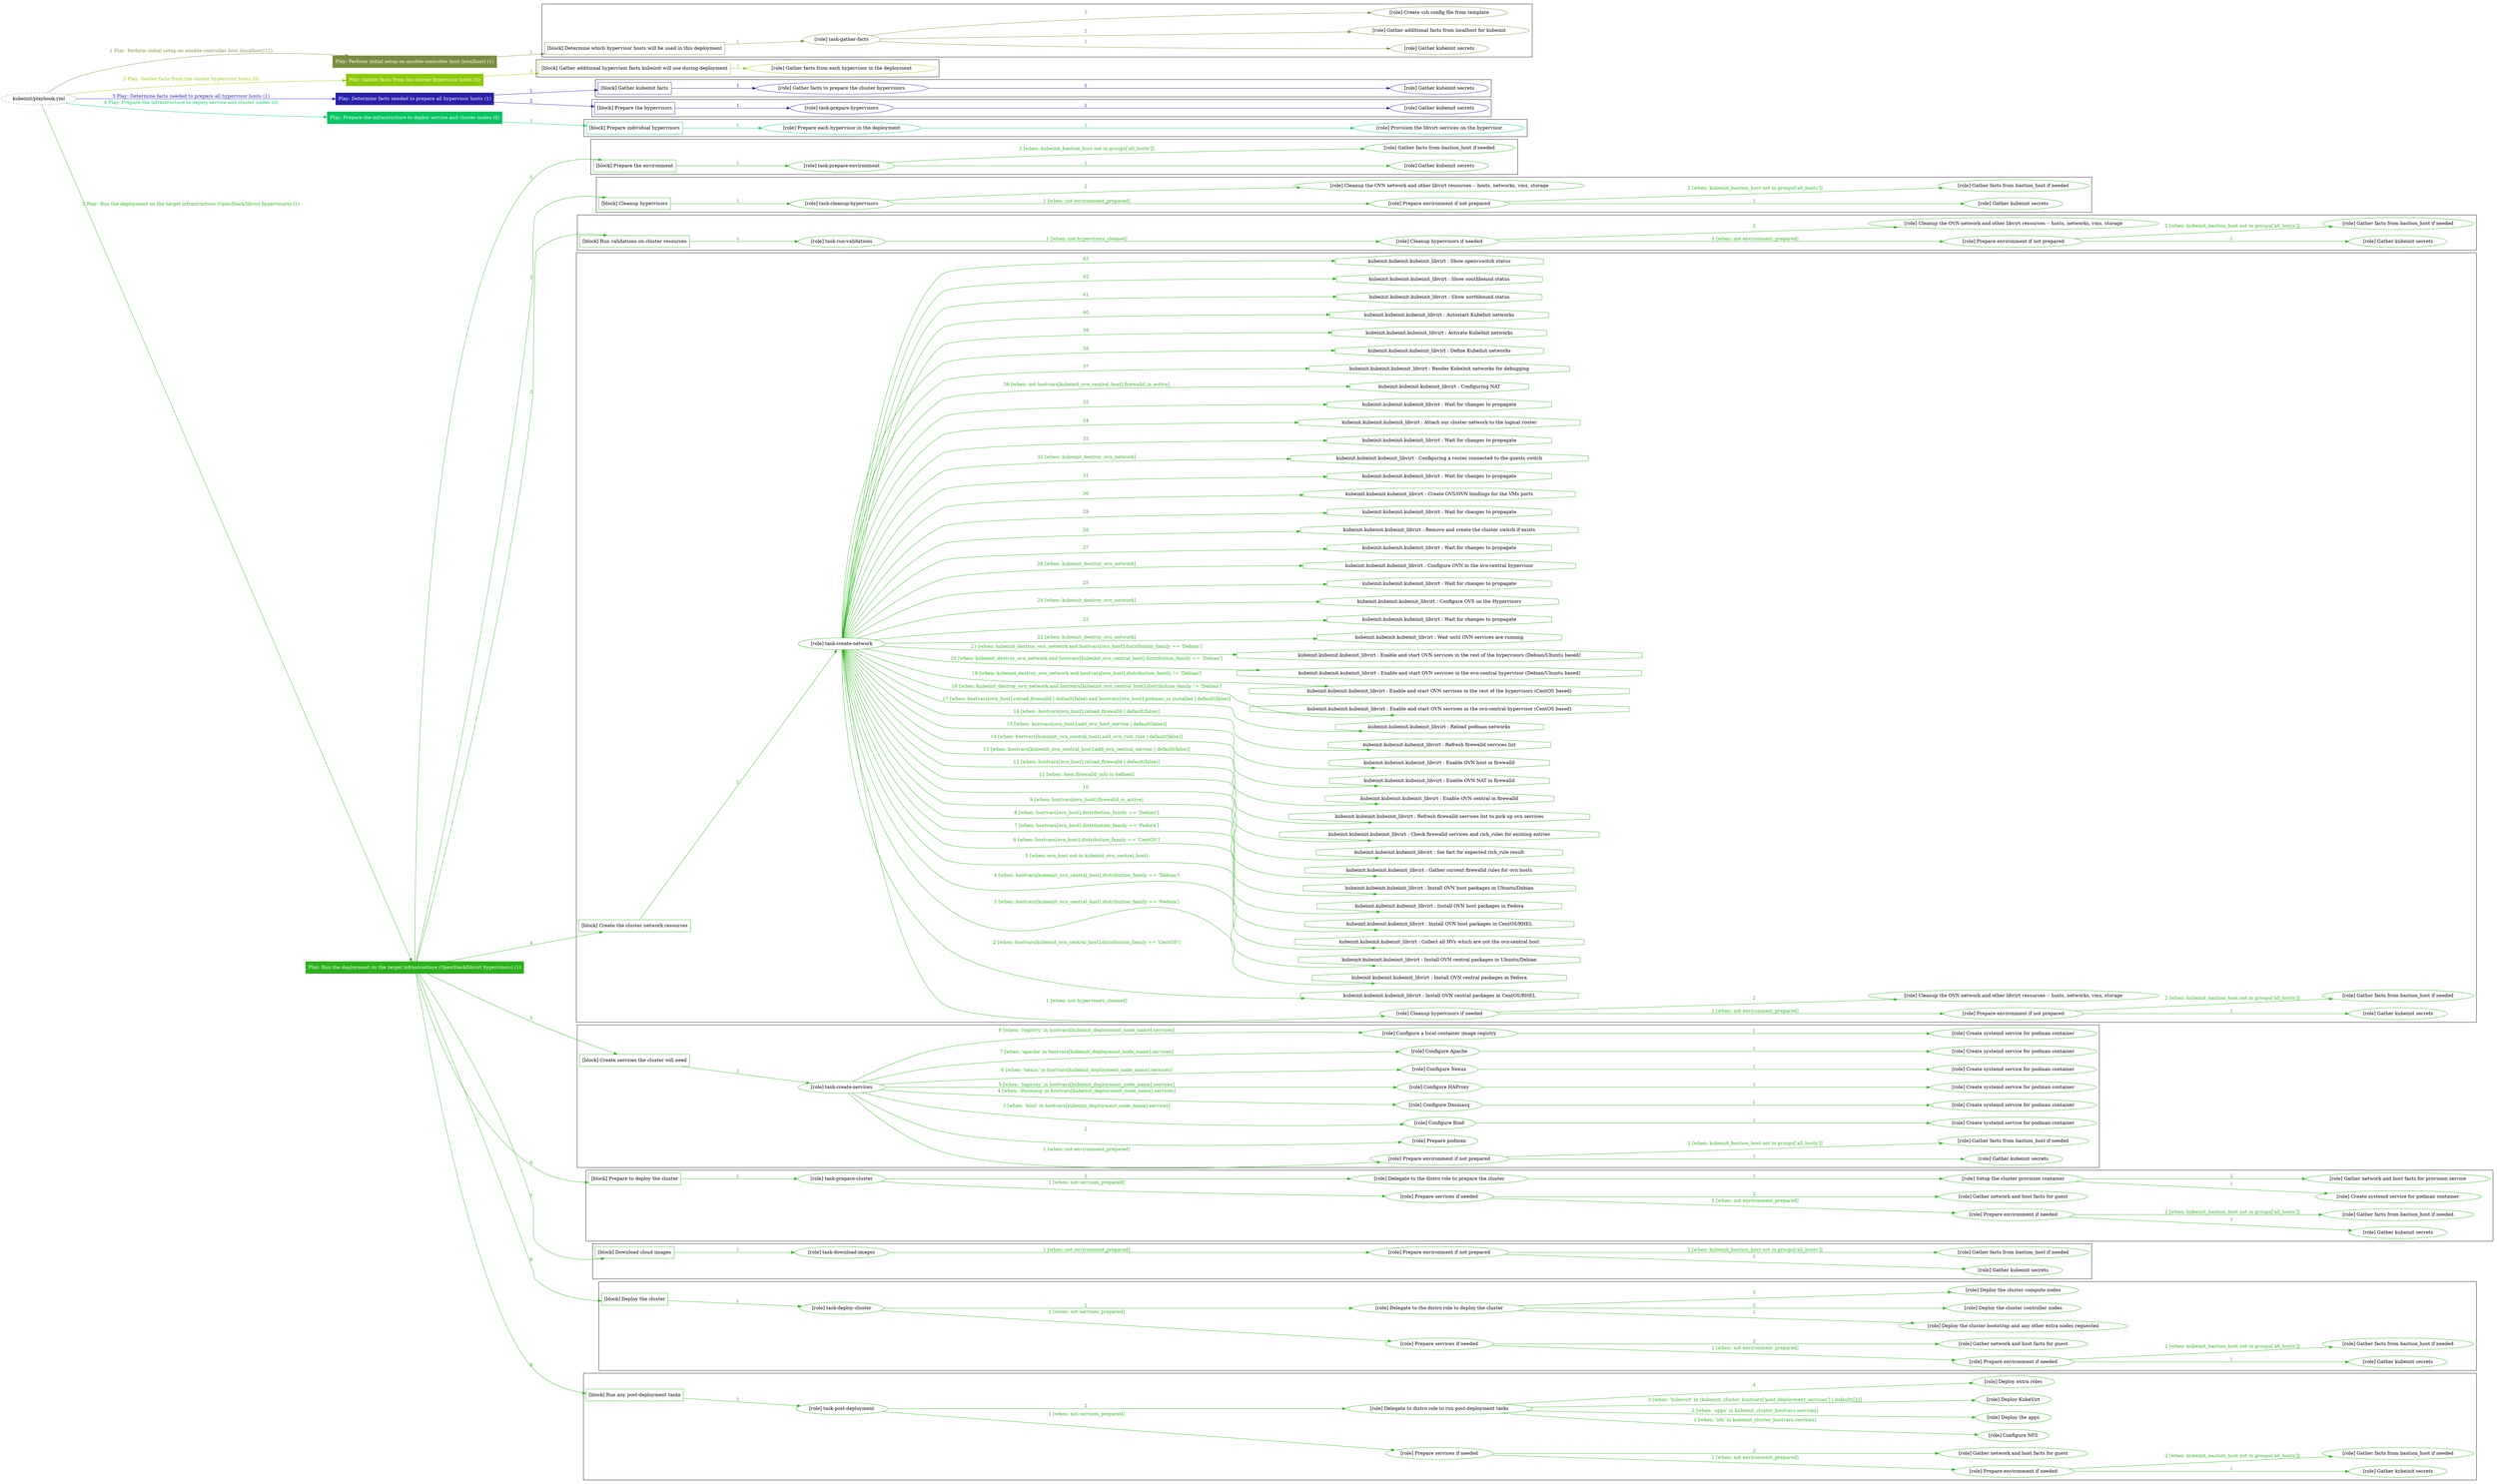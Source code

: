 digraph {
	graph [concentrate=true ordering=in rankdir=LR ratio=fill]
	edge [esep=5 sep=10]
	"kubeinit/playbook.yml" [URL="/home/runner/work/kubeinit/kubeinit/kubeinit/playbook.yml" id=playbook_cc192511 style=dotted]
	"kubeinit/playbook.yml" -> play_5fa103bc [label="1 Play: Perform initial setup on ansible-controller host (localhost) (1)" color="#788d3f" fontcolor="#788d3f" id=edge_play_5fa103bc labeltooltip="1 Play: Perform initial setup on ansible-controller host (localhost) (1)" tooltip="1 Play: Perform initial setup on ansible-controller host (localhost) (1)"]
	subgraph "Play: Perform initial setup on ansible-controller host (localhost) (1)" {
		play_5fa103bc [label="Play: Perform initial setup on ansible-controller host (localhost) (1)" URL="/home/runner/work/kubeinit/kubeinit/kubeinit/playbook.yml" color="#788d3f" fontcolor="#ffffff" id=play_5fa103bc shape=box style=filled tooltip=localhost]
		play_5fa103bc -> block_0968b5f6 [label=1 color="#788d3f" fontcolor="#788d3f" id=edge_block_0968b5f6 labeltooltip=1 tooltip=1]
		subgraph cluster_block_0968b5f6 {
			block_0968b5f6 [label="[block] Determine which hypervisor hosts will be used in this deployment" URL="/home/runner/work/kubeinit/kubeinit/kubeinit/playbook.yml" color="#788d3f" id=block_0968b5f6 labeltooltip="Determine which hypervisor hosts will be used in this deployment" shape=box tooltip="Determine which hypervisor hosts will be used in this deployment"]
			block_0968b5f6 -> role_81fc84bc [label="1 " color="#788d3f" fontcolor="#788d3f" id=edge_role_81fc84bc labeltooltip="1 " tooltip="1 "]
			subgraph "task-gather-facts" {
				role_81fc84bc [label="[role] task-gather-facts" URL="/home/runner/work/kubeinit/kubeinit/kubeinit/playbook.yml" color="#788d3f" id=role_81fc84bc tooltip="task-gather-facts"]
				role_81fc84bc -> role_f1a5b57a [label="1 " color="#788d3f" fontcolor="#788d3f" id=edge_role_f1a5b57a labeltooltip="1 " tooltip="1 "]
				subgraph "Gather kubeinit secrets" {
					role_f1a5b57a [label="[role] Gather kubeinit secrets" URL="/home/runner/.ansible/collections/ansible_collections/kubeinit/kubeinit/roles/kubeinit_prepare/tasks/build_hypervisors_group.yml" color="#788d3f" id=role_f1a5b57a tooltip="Gather kubeinit secrets"]
				}
				role_81fc84bc -> role_fab27523 [label="2 " color="#788d3f" fontcolor="#788d3f" id=edge_role_fab27523 labeltooltip="2 " tooltip="2 "]
				subgraph "Gather additional facts from localhost for kubeinit" {
					role_fab27523 [label="[role] Gather additional facts from localhost for kubeinit" URL="/home/runner/.ansible/collections/ansible_collections/kubeinit/kubeinit/roles/kubeinit_prepare/tasks/build_hypervisors_group.yml" color="#788d3f" id=role_fab27523 tooltip="Gather additional facts from localhost for kubeinit"]
				}
				role_81fc84bc -> role_59ab302c [label="3 " color="#788d3f" fontcolor="#788d3f" id=edge_role_59ab302c labeltooltip="3 " tooltip="3 "]
				subgraph "Create ssh config file from template" {
					role_59ab302c [label="[role] Create ssh config file from template" URL="/home/runner/.ansible/collections/ansible_collections/kubeinit/kubeinit/roles/kubeinit_prepare/tasks/build_hypervisors_group.yml" color="#788d3f" id=role_59ab302c tooltip="Create ssh config file from template"]
				}
			}
		}
	}
	"kubeinit/playbook.yml" -> play_0fe59ff0 [label="2 Play: Gather facts from the cluster hypervisor hosts (0)" color="#8fc903" fontcolor="#8fc903" id=edge_play_0fe59ff0 labeltooltip="2 Play: Gather facts from the cluster hypervisor hosts (0)" tooltip="2 Play: Gather facts from the cluster hypervisor hosts (0)"]
	subgraph "Play: Gather facts from the cluster hypervisor hosts (0)" {
		play_0fe59ff0 [label="Play: Gather facts from the cluster hypervisor hosts (0)" URL="/home/runner/work/kubeinit/kubeinit/kubeinit/playbook.yml" color="#8fc903" fontcolor="#ffffff" id=play_0fe59ff0 shape=box style=filled tooltip="Play: Gather facts from the cluster hypervisor hosts (0)"]
		play_0fe59ff0 -> block_5d9060df [label=1 color="#8fc903" fontcolor="#8fc903" id=edge_block_5d9060df labeltooltip=1 tooltip=1]
		subgraph cluster_block_5d9060df {
			block_5d9060df [label="[block] Gather additional hypervisor facts kubeinit will use during deployment" URL="/home/runner/work/kubeinit/kubeinit/kubeinit/playbook.yml" color="#8fc903" id=block_5d9060df labeltooltip="Gather additional hypervisor facts kubeinit will use during deployment" shape=box tooltip="Gather additional hypervisor facts kubeinit will use during deployment"]
			block_5d9060df -> role_03ce9e9f [label="1 " color="#8fc903" fontcolor="#8fc903" id=edge_role_03ce9e9f labeltooltip="1 " tooltip="1 "]
			subgraph "Gather facts from each hypervisor in the deployment" {
				role_03ce9e9f [label="[role] Gather facts from each hypervisor in the deployment" URL="/home/runner/work/kubeinit/kubeinit/kubeinit/playbook.yml" color="#8fc903" id=role_03ce9e9f tooltip="Gather facts from each hypervisor in the deployment"]
			}
		}
	}
	"kubeinit/playbook.yml" -> play_1da892cd [label="3 Play: Determine facts needed to prepare all hypervisor hosts (1)" color="#2820ac" fontcolor="#2820ac" id=edge_play_1da892cd labeltooltip="3 Play: Determine facts needed to prepare all hypervisor hosts (1)" tooltip="3 Play: Determine facts needed to prepare all hypervisor hosts (1)"]
	subgraph "Play: Determine facts needed to prepare all hypervisor hosts (1)" {
		play_1da892cd [label="Play: Determine facts needed to prepare all hypervisor hosts (1)" URL="/home/runner/work/kubeinit/kubeinit/kubeinit/playbook.yml" color="#2820ac" fontcolor="#ffffff" id=play_1da892cd shape=box style=filled tooltip=localhost]
		play_1da892cd -> block_e9054476 [label=1 color="#2820ac" fontcolor="#2820ac" id=edge_block_e9054476 labeltooltip=1 tooltip=1]
		subgraph cluster_block_e9054476 {
			block_e9054476 [label="[block] Gather kubeinit facts" URL="/home/runner/work/kubeinit/kubeinit/kubeinit/playbook.yml" color="#2820ac" id=block_e9054476 labeltooltip="Gather kubeinit facts" shape=box tooltip="Gather kubeinit facts"]
			block_e9054476 -> role_3b0a3903 [label="1 " color="#2820ac" fontcolor="#2820ac" id=edge_role_3b0a3903 labeltooltip="1 " tooltip="1 "]
			subgraph "Gather facts to prepare the cluster hypervisors" {
				role_3b0a3903 [label="[role] Gather facts to prepare the cluster hypervisors" URL="/home/runner/work/kubeinit/kubeinit/kubeinit/playbook.yml" color="#2820ac" id=role_3b0a3903 tooltip="Gather facts to prepare the cluster hypervisors"]
				role_3b0a3903 -> role_d02d5513 [label="1 " color="#2820ac" fontcolor="#2820ac" id=edge_role_d02d5513 labeltooltip="1 " tooltip="1 "]
				subgraph "Gather kubeinit secrets" {
					role_d02d5513 [label="[role] Gather kubeinit secrets" URL="/home/runner/.ansible/collections/ansible_collections/kubeinit/kubeinit/roles/kubeinit_prepare/tasks/gather_kubeinit_facts.yml" color="#2820ac" id=role_d02d5513 tooltip="Gather kubeinit secrets"]
				}
			}
		}
		play_1da892cd -> block_46f80d76 [label=2 color="#2820ac" fontcolor="#2820ac" id=edge_block_46f80d76 labeltooltip=2 tooltip=2]
		subgraph cluster_block_46f80d76 {
			block_46f80d76 [label="[block] Prepare the hypervisors" URL="/home/runner/work/kubeinit/kubeinit/kubeinit/playbook.yml" color="#2820ac" id=block_46f80d76 labeltooltip="Prepare the hypervisors" shape=box tooltip="Prepare the hypervisors"]
			block_46f80d76 -> role_4af5afd0 [label="1 " color="#2820ac" fontcolor="#2820ac" id=edge_role_4af5afd0 labeltooltip="1 " tooltip="1 "]
			subgraph "task-prepare-hypervisors" {
				role_4af5afd0 [label="[role] task-prepare-hypervisors" URL="/home/runner/work/kubeinit/kubeinit/kubeinit/playbook.yml" color="#2820ac" id=role_4af5afd0 tooltip="task-prepare-hypervisors"]
				role_4af5afd0 -> role_85a09730 [label="1 " color="#2820ac" fontcolor="#2820ac" id=edge_role_85a09730 labeltooltip="1 " tooltip="1 "]
				subgraph "Gather kubeinit secrets" {
					role_85a09730 [label="[role] Gather kubeinit secrets" URL="/home/runner/.ansible/collections/ansible_collections/kubeinit/kubeinit/roles/kubeinit_prepare/tasks/gather_kubeinit_facts.yml" color="#2820ac" id=role_85a09730 tooltip="Gather kubeinit secrets"]
				}
			}
		}
	}
	"kubeinit/playbook.yml" -> play_d8099b8b [label="4 Play: Prepare the infrastructure to deploy service and cluster nodes (0)" color="#07c563" fontcolor="#07c563" id=edge_play_d8099b8b labeltooltip="4 Play: Prepare the infrastructure to deploy service and cluster nodes (0)" tooltip="4 Play: Prepare the infrastructure to deploy service and cluster nodes (0)"]
	subgraph "Play: Prepare the infrastructure to deploy service and cluster nodes (0)" {
		play_d8099b8b [label="Play: Prepare the infrastructure to deploy service and cluster nodes (0)" URL="/home/runner/work/kubeinit/kubeinit/kubeinit/playbook.yml" color="#07c563" fontcolor="#ffffff" id=play_d8099b8b shape=box style=filled tooltip="Play: Prepare the infrastructure to deploy service and cluster nodes (0)"]
		play_d8099b8b -> block_3119944f [label=1 color="#07c563" fontcolor="#07c563" id=edge_block_3119944f labeltooltip=1 tooltip=1]
		subgraph cluster_block_3119944f {
			block_3119944f [label="[block] Prepare individual hypervisors" URL="/home/runner/work/kubeinit/kubeinit/kubeinit/playbook.yml" color="#07c563" id=block_3119944f labeltooltip="Prepare individual hypervisors" shape=box tooltip="Prepare individual hypervisors"]
			block_3119944f -> role_bc3a9d16 [label="1 " color="#07c563" fontcolor="#07c563" id=edge_role_bc3a9d16 labeltooltip="1 " tooltip="1 "]
			subgraph "Prepare each hypervisor in the deployment" {
				role_bc3a9d16 [label="[role] Prepare each hypervisor in the deployment" URL="/home/runner/work/kubeinit/kubeinit/kubeinit/playbook.yml" color="#07c563" id=role_bc3a9d16 tooltip="Prepare each hypervisor in the deployment"]
				role_bc3a9d16 -> role_92568bf8 [label="1 " color="#07c563" fontcolor="#07c563" id=edge_role_92568bf8 labeltooltip="1 " tooltip="1 "]
				subgraph "Provision the libvirt services on the hypervisor" {
					role_92568bf8 [label="[role] Provision the libvirt services on the hypervisor" URL="/home/runner/.ansible/collections/ansible_collections/kubeinit/kubeinit/roles/kubeinit_prepare/tasks/prepare_hypervisor.yml" color="#07c563" id=role_92568bf8 tooltip="Provision the libvirt services on the hypervisor"]
				}
			}
		}
	}
	"kubeinit/playbook.yml" -> play_381e3be4 [label="5 Play: Run the deployment on the target infrastructure (OpenStack/libvirt hypervisors) (1)" color="#2ab11b" fontcolor="#2ab11b" id=edge_play_381e3be4 labeltooltip="5 Play: Run the deployment on the target infrastructure (OpenStack/libvirt hypervisors) (1)" tooltip="5 Play: Run the deployment on the target infrastructure (OpenStack/libvirt hypervisors) (1)"]
	subgraph "Play: Run the deployment on the target infrastructure (OpenStack/libvirt hypervisors) (1)" {
		play_381e3be4 [label="Play: Run the deployment on the target infrastructure (OpenStack/libvirt hypervisors) (1)" URL="/home/runner/work/kubeinit/kubeinit/kubeinit/playbook.yml" color="#2ab11b" fontcolor="#ffffff" id=play_381e3be4 shape=box style=filled tooltip=localhost]
		play_381e3be4 -> block_d4d0a238 [label=1 color="#2ab11b" fontcolor="#2ab11b" id=edge_block_d4d0a238 labeltooltip=1 tooltip=1]
		subgraph cluster_block_d4d0a238 {
			block_d4d0a238 [label="[block] Prepare the environment" URL="/home/runner/work/kubeinit/kubeinit/kubeinit/playbook.yml" color="#2ab11b" id=block_d4d0a238 labeltooltip="Prepare the environment" shape=box tooltip="Prepare the environment"]
			block_d4d0a238 -> role_ed39d2f2 [label="1 " color="#2ab11b" fontcolor="#2ab11b" id=edge_role_ed39d2f2 labeltooltip="1 " tooltip="1 "]
			subgraph "task-prepare-environment" {
				role_ed39d2f2 [label="[role] task-prepare-environment" URL="/home/runner/work/kubeinit/kubeinit/kubeinit/playbook.yml" color="#2ab11b" id=role_ed39d2f2 tooltip="task-prepare-environment"]
				role_ed39d2f2 -> role_2f3c7f0c [label="1 " color="#2ab11b" fontcolor="#2ab11b" id=edge_role_2f3c7f0c labeltooltip="1 " tooltip="1 "]
				subgraph "Gather kubeinit secrets" {
					role_2f3c7f0c [label="[role] Gather kubeinit secrets" URL="/home/runner/.ansible/collections/ansible_collections/kubeinit/kubeinit/roles/kubeinit_prepare/tasks/gather_kubeinit_facts.yml" color="#2ab11b" id=role_2f3c7f0c tooltip="Gather kubeinit secrets"]
				}
				role_ed39d2f2 -> role_86f986a0 [label="2 [when: kubeinit_bastion_host not in groups['all_hosts']]" color="#2ab11b" fontcolor="#2ab11b" id=edge_role_86f986a0 labeltooltip="2 [when: kubeinit_bastion_host not in groups['all_hosts']]" tooltip="2 [when: kubeinit_bastion_host not in groups['all_hosts']]"]
				subgraph "Gather facts from bastion_host if needed" {
					role_86f986a0 [label="[role] Gather facts from bastion_host if needed" URL="/home/runner/.ansible/collections/ansible_collections/kubeinit/kubeinit/roles/kubeinit_prepare/tasks/main.yml" color="#2ab11b" id=role_86f986a0 tooltip="Gather facts from bastion_host if needed"]
				}
			}
		}
		play_381e3be4 -> block_0beef2ef [label=2 color="#2ab11b" fontcolor="#2ab11b" id=edge_block_0beef2ef labeltooltip=2 tooltip=2]
		subgraph cluster_block_0beef2ef {
			block_0beef2ef [label="[block] Cleanup hypervisors" URL="/home/runner/work/kubeinit/kubeinit/kubeinit/playbook.yml" color="#2ab11b" id=block_0beef2ef labeltooltip="Cleanup hypervisors" shape=box tooltip="Cleanup hypervisors"]
			block_0beef2ef -> role_0bb8bb51 [label="1 " color="#2ab11b" fontcolor="#2ab11b" id=edge_role_0bb8bb51 labeltooltip="1 " tooltip="1 "]
			subgraph "task-cleanup-hypervisors" {
				role_0bb8bb51 [label="[role] task-cleanup-hypervisors" URL="/home/runner/work/kubeinit/kubeinit/kubeinit/playbook.yml" color="#2ab11b" id=role_0bb8bb51 tooltip="task-cleanup-hypervisors"]
				role_0bb8bb51 -> role_e4fdc933 [label="1 [when: not environment_prepared]" color="#2ab11b" fontcolor="#2ab11b" id=edge_role_e4fdc933 labeltooltip="1 [when: not environment_prepared]" tooltip="1 [when: not environment_prepared]"]
				subgraph "Prepare environment if not prepared" {
					role_e4fdc933 [label="[role] Prepare environment if not prepared" URL="/home/runner/.ansible/collections/ansible_collections/kubeinit/kubeinit/roles/kubeinit_libvirt/tasks/cleanup_hypervisors.yml" color="#2ab11b" id=role_e4fdc933 tooltip="Prepare environment if not prepared"]
					role_e4fdc933 -> role_0fd0a975 [label="1 " color="#2ab11b" fontcolor="#2ab11b" id=edge_role_0fd0a975 labeltooltip="1 " tooltip="1 "]
					subgraph "Gather kubeinit secrets" {
						role_0fd0a975 [label="[role] Gather kubeinit secrets" URL="/home/runner/.ansible/collections/ansible_collections/kubeinit/kubeinit/roles/kubeinit_prepare/tasks/gather_kubeinit_facts.yml" color="#2ab11b" id=role_0fd0a975 tooltip="Gather kubeinit secrets"]
					}
					role_e4fdc933 -> role_cc289bb0 [label="2 [when: kubeinit_bastion_host not in groups['all_hosts']]" color="#2ab11b" fontcolor="#2ab11b" id=edge_role_cc289bb0 labeltooltip="2 [when: kubeinit_bastion_host not in groups['all_hosts']]" tooltip="2 [when: kubeinit_bastion_host not in groups['all_hosts']]"]
					subgraph "Gather facts from bastion_host if needed" {
						role_cc289bb0 [label="[role] Gather facts from bastion_host if needed" URL="/home/runner/.ansible/collections/ansible_collections/kubeinit/kubeinit/roles/kubeinit_prepare/tasks/main.yml" color="#2ab11b" id=role_cc289bb0 tooltip="Gather facts from bastion_host if needed"]
					}
				}
				role_0bb8bb51 -> role_73b25c8f [label="2 " color="#2ab11b" fontcolor="#2ab11b" id=edge_role_73b25c8f labeltooltip="2 " tooltip="2 "]
				subgraph "Cleanup the OVN network and other libvirt resources -- hosts, networks, vms, storage" {
					role_73b25c8f [label="[role] Cleanup the OVN network and other libvirt resources -- hosts, networks, vms, storage" URL="/home/runner/.ansible/collections/ansible_collections/kubeinit/kubeinit/roles/kubeinit_libvirt/tasks/cleanup_hypervisors.yml" color="#2ab11b" id=role_73b25c8f tooltip="Cleanup the OVN network and other libvirt resources -- hosts, networks, vms, storage"]
				}
			}
		}
		play_381e3be4 -> block_21bf815d [label=3 color="#2ab11b" fontcolor="#2ab11b" id=edge_block_21bf815d labeltooltip=3 tooltip=3]
		subgraph cluster_block_21bf815d {
			block_21bf815d [label="[block] Run validations on cluster resources" URL="/home/runner/work/kubeinit/kubeinit/kubeinit/playbook.yml" color="#2ab11b" id=block_21bf815d labeltooltip="Run validations on cluster resources" shape=box tooltip="Run validations on cluster resources"]
			block_21bf815d -> role_23180e8d [label="1 " color="#2ab11b" fontcolor="#2ab11b" id=edge_role_23180e8d labeltooltip="1 " tooltip="1 "]
			subgraph "task-run-validations" {
				role_23180e8d [label="[role] task-run-validations" URL="/home/runner/work/kubeinit/kubeinit/kubeinit/playbook.yml" color="#2ab11b" id=role_23180e8d tooltip="task-run-validations"]
				role_23180e8d -> role_7fb236d2 [label="1 [when: not hypervisors_cleaned]" color="#2ab11b" fontcolor="#2ab11b" id=edge_role_7fb236d2 labeltooltip="1 [when: not hypervisors_cleaned]" tooltip="1 [when: not hypervisors_cleaned]"]
				subgraph "Cleanup hypervisors if needed" {
					role_7fb236d2 [label="[role] Cleanup hypervisors if needed" URL="/home/runner/.ansible/collections/ansible_collections/kubeinit/kubeinit/roles/kubeinit_validations/tasks/main.yml" color="#2ab11b" id=role_7fb236d2 tooltip="Cleanup hypervisors if needed"]
					role_7fb236d2 -> role_fe10e696 [label="1 [when: not environment_prepared]" color="#2ab11b" fontcolor="#2ab11b" id=edge_role_fe10e696 labeltooltip="1 [when: not environment_prepared]" tooltip="1 [when: not environment_prepared]"]
					subgraph "Prepare environment if not prepared" {
						role_fe10e696 [label="[role] Prepare environment if not prepared" URL="/home/runner/.ansible/collections/ansible_collections/kubeinit/kubeinit/roles/kubeinit_libvirt/tasks/cleanup_hypervisors.yml" color="#2ab11b" id=role_fe10e696 tooltip="Prepare environment if not prepared"]
						role_fe10e696 -> role_79e1c67d [label="1 " color="#2ab11b" fontcolor="#2ab11b" id=edge_role_79e1c67d labeltooltip="1 " tooltip="1 "]
						subgraph "Gather kubeinit secrets" {
							role_79e1c67d [label="[role] Gather kubeinit secrets" URL="/home/runner/.ansible/collections/ansible_collections/kubeinit/kubeinit/roles/kubeinit_prepare/tasks/gather_kubeinit_facts.yml" color="#2ab11b" id=role_79e1c67d tooltip="Gather kubeinit secrets"]
						}
						role_fe10e696 -> role_7a6165b7 [label="2 [when: kubeinit_bastion_host not in groups['all_hosts']]" color="#2ab11b" fontcolor="#2ab11b" id=edge_role_7a6165b7 labeltooltip="2 [when: kubeinit_bastion_host not in groups['all_hosts']]" tooltip="2 [when: kubeinit_bastion_host not in groups['all_hosts']]"]
						subgraph "Gather facts from bastion_host if needed" {
							role_7a6165b7 [label="[role] Gather facts from bastion_host if needed" URL="/home/runner/.ansible/collections/ansible_collections/kubeinit/kubeinit/roles/kubeinit_prepare/tasks/main.yml" color="#2ab11b" id=role_7a6165b7 tooltip="Gather facts from bastion_host if needed"]
						}
					}
					role_7fb236d2 -> role_0ccf8af2 [label="2 " color="#2ab11b" fontcolor="#2ab11b" id=edge_role_0ccf8af2 labeltooltip="2 " tooltip="2 "]
					subgraph "Cleanup the OVN network and other libvirt resources -- hosts, networks, vms, storage" {
						role_0ccf8af2 [label="[role] Cleanup the OVN network and other libvirt resources -- hosts, networks, vms, storage" URL="/home/runner/.ansible/collections/ansible_collections/kubeinit/kubeinit/roles/kubeinit_libvirt/tasks/cleanup_hypervisors.yml" color="#2ab11b" id=role_0ccf8af2 tooltip="Cleanup the OVN network and other libvirt resources -- hosts, networks, vms, storage"]
					}
				}
			}
		}
		play_381e3be4 -> block_a25d0877 [label=4 color="#2ab11b" fontcolor="#2ab11b" id=edge_block_a25d0877 labeltooltip=4 tooltip=4]
		subgraph cluster_block_a25d0877 {
			block_a25d0877 [label="[block] Create the cluster network resources" URL="/home/runner/work/kubeinit/kubeinit/kubeinit/playbook.yml" color="#2ab11b" id=block_a25d0877 labeltooltip="Create the cluster network resources" shape=box tooltip="Create the cluster network resources"]
			block_a25d0877 -> role_ebdb08ae [label="1 " color="#2ab11b" fontcolor="#2ab11b" id=edge_role_ebdb08ae labeltooltip="1 " tooltip="1 "]
			subgraph "task-create-network" {
				role_ebdb08ae [label="[role] task-create-network" URL="/home/runner/work/kubeinit/kubeinit/kubeinit/playbook.yml" color="#2ab11b" id=role_ebdb08ae tooltip="task-create-network"]
				role_ebdb08ae -> role_b7cb7651 [label="1 [when: not hypervisors_cleaned]" color="#2ab11b" fontcolor="#2ab11b" id=edge_role_b7cb7651 labeltooltip="1 [when: not hypervisors_cleaned]" tooltip="1 [when: not hypervisors_cleaned]"]
				subgraph "Cleanup hypervisors if needed" {
					role_b7cb7651 [label="[role] Cleanup hypervisors if needed" URL="/home/runner/.ansible/collections/ansible_collections/kubeinit/kubeinit/roles/kubeinit_libvirt/tasks/create_network.yml" color="#2ab11b" id=role_b7cb7651 tooltip="Cleanup hypervisors if needed"]
					role_b7cb7651 -> role_8fb0e04a [label="1 [when: not environment_prepared]" color="#2ab11b" fontcolor="#2ab11b" id=edge_role_8fb0e04a labeltooltip="1 [when: not environment_prepared]" tooltip="1 [when: not environment_prepared]"]
					subgraph "Prepare environment if not prepared" {
						role_8fb0e04a [label="[role] Prepare environment if not prepared" URL="/home/runner/.ansible/collections/ansible_collections/kubeinit/kubeinit/roles/kubeinit_libvirt/tasks/cleanup_hypervisors.yml" color="#2ab11b" id=role_8fb0e04a tooltip="Prepare environment if not prepared"]
						role_8fb0e04a -> role_27bae385 [label="1 " color="#2ab11b" fontcolor="#2ab11b" id=edge_role_27bae385 labeltooltip="1 " tooltip="1 "]
						subgraph "Gather kubeinit secrets" {
							role_27bae385 [label="[role] Gather kubeinit secrets" URL="/home/runner/.ansible/collections/ansible_collections/kubeinit/kubeinit/roles/kubeinit_prepare/tasks/gather_kubeinit_facts.yml" color="#2ab11b" id=role_27bae385 tooltip="Gather kubeinit secrets"]
						}
						role_8fb0e04a -> role_69165dd3 [label="2 [when: kubeinit_bastion_host not in groups['all_hosts']]" color="#2ab11b" fontcolor="#2ab11b" id=edge_role_69165dd3 labeltooltip="2 [when: kubeinit_bastion_host not in groups['all_hosts']]" tooltip="2 [when: kubeinit_bastion_host not in groups['all_hosts']]"]
						subgraph "Gather facts from bastion_host if needed" {
							role_69165dd3 [label="[role] Gather facts from bastion_host if needed" URL="/home/runner/.ansible/collections/ansible_collections/kubeinit/kubeinit/roles/kubeinit_prepare/tasks/main.yml" color="#2ab11b" id=role_69165dd3 tooltip="Gather facts from bastion_host if needed"]
						}
					}
					role_b7cb7651 -> role_601ab87f [label="2 " color="#2ab11b" fontcolor="#2ab11b" id=edge_role_601ab87f labeltooltip="2 " tooltip="2 "]
					subgraph "Cleanup the OVN network and other libvirt resources -- hosts, networks, vms, storage" {
						role_601ab87f [label="[role] Cleanup the OVN network and other libvirt resources -- hosts, networks, vms, storage" URL="/home/runner/.ansible/collections/ansible_collections/kubeinit/kubeinit/roles/kubeinit_libvirt/tasks/cleanup_hypervisors.yml" color="#2ab11b" id=role_601ab87f tooltip="Cleanup the OVN network and other libvirt resources -- hosts, networks, vms, storage"]
					}
				}
				task_efca0c08 [label="kubeinit.kubeinit.kubeinit_libvirt : Install OVN central packages in CentOS/RHEL" URL="/home/runner/.ansible/collections/ansible_collections/kubeinit/kubeinit/roles/kubeinit_libvirt/tasks/create_network.yml" color="#2ab11b" id=task_efca0c08 shape=octagon tooltip="kubeinit.kubeinit.kubeinit_libvirt : Install OVN central packages in CentOS/RHEL"]
				role_ebdb08ae -> task_efca0c08 [label="2 [when: hostvars[kubeinit_ovn_central_host].distribution_family == 'CentOS']" color="#2ab11b" fontcolor="#2ab11b" id=edge_task_efca0c08 labeltooltip="2 [when: hostvars[kubeinit_ovn_central_host].distribution_family == 'CentOS']" tooltip="2 [when: hostvars[kubeinit_ovn_central_host].distribution_family == 'CentOS']"]
				task_420c985e [label="kubeinit.kubeinit.kubeinit_libvirt : Install OVN central packages in Fedora" URL="/home/runner/.ansible/collections/ansible_collections/kubeinit/kubeinit/roles/kubeinit_libvirt/tasks/create_network.yml" color="#2ab11b" id=task_420c985e shape=octagon tooltip="kubeinit.kubeinit.kubeinit_libvirt : Install OVN central packages in Fedora"]
				role_ebdb08ae -> task_420c985e [label="3 [when: hostvars[kubeinit_ovn_central_host].distribution_family == 'Fedora']" color="#2ab11b" fontcolor="#2ab11b" id=edge_task_420c985e labeltooltip="3 [when: hostvars[kubeinit_ovn_central_host].distribution_family == 'Fedora']" tooltip="3 [when: hostvars[kubeinit_ovn_central_host].distribution_family == 'Fedora']"]
				task_bf0df709 [label="kubeinit.kubeinit.kubeinit_libvirt : Install OVN central packages in Ubuntu/Debian" URL="/home/runner/.ansible/collections/ansible_collections/kubeinit/kubeinit/roles/kubeinit_libvirt/tasks/create_network.yml" color="#2ab11b" id=task_bf0df709 shape=octagon tooltip="kubeinit.kubeinit.kubeinit_libvirt : Install OVN central packages in Ubuntu/Debian"]
				role_ebdb08ae -> task_bf0df709 [label="4 [when: hostvars[kubeinit_ovn_central_host].distribution_family == 'Debian']" color="#2ab11b" fontcolor="#2ab11b" id=edge_task_bf0df709 labeltooltip="4 [when: hostvars[kubeinit_ovn_central_host].distribution_family == 'Debian']" tooltip="4 [when: hostvars[kubeinit_ovn_central_host].distribution_family == 'Debian']"]
				task_9f5901e6 [label="kubeinit.kubeinit.kubeinit_libvirt : Collect all HVs which are not the ovn-central host" URL="/home/runner/.ansible/collections/ansible_collections/kubeinit/kubeinit/roles/kubeinit_libvirt/tasks/create_network.yml" color="#2ab11b" id=task_9f5901e6 shape=octagon tooltip="kubeinit.kubeinit.kubeinit_libvirt : Collect all HVs which are not the ovn-central host"]
				role_ebdb08ae -> task_9f5901e6 [label="5 [when: ovn_host not in kubeinit_ovn_central_host]" color="#2ab11b" fontcolor="#2ab11b" id=edge_task_9f5901e6 labeltooltip="5 [when: ovn_host not in kubeinit_ovn_central_host]" tooltip="5 [when: ovn_host not in kubeinit_ovn_central_host]"]
				task_fc49ef7b [label="kubeinit.kubeinit.kubeinit_libvirt : Install OVN host packages in CentOS/RHEL" URL="/home/runner/.ansible/collections/ansible_collections/kubeinit/kubeinit/roles/kubeinit_libvirt/tasks/create_network.yml" color="#2ab11b" id=task_fc49ef7b shape=octagon tooltip="kubeinit.kubeinit.kubeinit_libvirt : Install OVN host packages in CentOS/RHEL"]
				role_ebdb08ae -> task_fc49ef7b [label="6 [when: hostvars[ovn_host].distribution_family == 'CentOS']" color="#2ab11b" fontcolor="#2ab11b" id=edge_task_fc49ef7b labeltooltip="6 [when: hostvars[ovn_host].distribution_family == 'CentOS']" tooltip="6 [when: hostvars[ovn_host].distribution_family == 'CentOS']"]
				task_2cf9f66b [label="kubeinit.kubeinit.kubeinit_libvirt : Install OVN host packages in Fedora" URL="/home/runner/.ansible/collections/ansible_collections/kubeinit/kubeinit/roles/kubeinit_libvirt/tasks/create_network.yml" color="#2ab11b" id=task_2cf9f66b shape=octagon tooltip="kubeinit.kubeinit.kubeinit_libvirt : Install OVN host packages in Fedora"]
				role_ebdb08ae -> task_2cf9f66b [label="7 [when: hostvars[ovn_host].distribution_family == 'Fedora']" color="#2ab11b" fontcolor="#2ab11b" id=edge_task_2cf9f66b labeltooltip="7 [when: hostvars[ovn_host].distribution_family == 'Fedora']" tooltip="7 [when: hostvars[ovn_host].distribution_family == 'Fedora']"]
				task_1402a4d4 [label="kubeinit.kubeinit.kubeinit_libvirt : Install OVN host packages in Ubuntu/Debian" URL="/home/runner/.ansible/collections/ansible_collections/kubeinit/kubeinit/roles/kubeinit_libvirt/tasks/create_network.yml" color="#2ab11b" id=task_1402a4d4 shape=octagon tooltip="kubeinit.kubeinit.kubeinit_libvirt : Install OVN host packages in Ubuntu/Debian"]
				role_ebdb08ae -> task_1402a4d4 [label="8 [when: hostvars[ovn_host].distribution_family == 'Debian']" color="#2ab11b" fontcolor="#2ab11b" id=edge_task_1402a4d4 labeltooltip="8 [when: hostvars[ovn_host].distribution_family == 'Debian']" tooltip="8 [when: hostvars[ovn_host].distribution_family == 'Debian']"]
				task_52ae7af2 [label="kubeinit.kubeinit.kubeinit_libvirt : Gather current firewalld rules for ovn hosts" URL="/home/runner/.ansible/collections/ansible_collections/kubeinit/kubeinit/roles/kubeinit_libvirt/tasks/create_network.yml" color="#2ab11b" id=task_52ae7af2 shape=octagon tooltip="kubeinit.kubeinit.kubeinit_libvirt : Gather current firewalld rules for ovn hosts"]
				role_ebdb08ae -> task_52ae7af2 [label="9 [when: hostvars[ovn_host].firewalld_is_active]" color="#2ab11b" fontcolor="#2ab11b" id=edge_task_52ae7af2 labeltooltip="9 [when: hostvars[ovn_host].firewalld_is_active]" tooltip="9 [when: hostvars[ovn_host].firewalld_is_active]"]
				task_474fb0e7 [label="kubeinit.kubeinit.kubeinit_libvirt : Set fact for expected rich_rule result" URL="/home/runner/.ansible/collections/ansible_collections/kubeinit/kubeinit/roles/kubeinit_libvirt/tasks/create_network.yml" color="#2ab11b" id=task_474fb0e7 shape=octagon tooltip="kubeinit.kubeinit.kubeinit_libvirt : Set fact for expected rich_rule result"]
				role_ebdb08ae -> task_474fb0e7 [label="10 " color="#2ab11b" fontcolor="#2ab11b" id=edge_task_474fb0e7 labeltooltip="10 " tooltip="10 "]
				task_edec55eb [label="kubeinit.kubeinit.kubeinit_libvirt : Check firewalld services and rich_rules for existing entries" URL="/home/runner/.ansible/collections/ansible_collections/kubeinit/kubeinit/roles/kubeinit_libvirt/tasks/create_network.yml" color="#2ab11b" id=task_edec55eb shape=octagon tooltip="kubeinit.kubeinit.kubeinit_libvirt : Check firewalld services and rich_rules for existing entries"]
				role_ebdb08ae -> task_edec55eb [label="11 [when: item.firewalld_info is defined]" color="#2ab11b" fontcolor="#2ab11b" id=edge_task_edec55eb labeltooltip="11 [when: item.firewalld_info is defined]" tooltip="11 [when: item.firewalld_info is defined]"]
				task_6255f423 [label="kubeinit.kubeinit.kubeinit_libvirt : Refresh firewalld services list to pick up ovn services" URL="/home/runner/.ansible/collections/ansible_collections/kubeinit/kubeinit/roles/kubeinit_libvirt/tasks/create_network.yml" color="#2ab11b" id=task_6255f423 shape=octagon tooltip="kubeinit.kubeinit.kubeinit_libvirt : Refresh firewalld services list to pick up ovn services"]
				role_ebdb08ae -> task_6255f423 [label="12 [when: hostvars[ovn_host].reload_firewalld | default(false)]" color="#2ab11b" fontcolor="#2ab11b" id=edge_task_6255f423 labeltooltip="12 [when: hostvars[ovn_host].reload_firewalld | default(false)]" tooltip="12 [when: hostvars[ovn_host].reload_firewalld | default(false)]"]
				task_adec62c2 [label="kubeinit.kubeinit.kubeinit_libvirt : Enable OVN central in firewalld" URL="/home/runner/.ansible/collections/ansible_collections/kubeinit/kubeinit/roles/kubeinit_libvirt/tasks/create_network.yml" color="#2ab11b" id=task_adec62c2 shape=octagon tooltip="kubeinit.kubeinit.kubeinit_libvirt : Enable OVN central in firewalld"]
				role_ebdb08ae -> task_adec62c2 [label="13 [when: hostvars[kubeinit_ovn_central_host].add_ovn_central_service | default(false)]" color="#2ab11b" fontcolor="#2ab11b" id=edge_task_adec62c2 labeltooltip="13 [when: hostvars[kubeinit_ovn_central_host].add_ovn_central_service | default(false)]" tooltip="13 [when: hostvars[kubeinit_ovn_central_host].add_ovn_central_service | default(false)]"]
				task_42966327 [label="kubeinit.kubeinit.kubeinit_libvirt : Enable OVN NAT in firewalld" URL="/home/runner/.ansible/collections/ansible_collections/kubeinit/kubeinit/roles/kubeinit_libvirt/tasks/create_network.yml" color="#2ab11b" id=task_42966327 shape=octagon tooltip="kubeinit.kubeinit.kubeinit_libvirt : Enable OVN NAT in firewalld"]
				role_ebdb08ae -> task_42966327 [label="14 [when: hostvars[kubeinit_ovn_central_host].add_ovn_rich_rule | default(false)]" color="#2ab11b" fontcolor="#2ab11b" id=edge_task_42966327 labeltooltip="14 [when: hostvars[kubeinit_ovn_central_host].add_ovn_rich_rule | default(false)]" tooltip="14 [when: hostvars[kubeinit_ovn_central_host].add_ovn_rich_rule | default(false)]"]
				task_5a2545d4 [label="kubeinit.kubeinit.kubeinit_libvirt : Enable OVN host in firewalld" URL="/home/runner/.ansible/collections/ansible_collections/kubeinit/kubeinit/roles/kubeinit_libvirt/tasks/create_network.yml" color="#2ab11b" id=task_5a2545d4 shape=octagon tooltip="kubeinit.kubeinit.kubeinit_libvirt : Enable OVN host in firewalld"]
				role_ebdb08ae -> task_5a2545d4 [label="15 [when: hostvars[ovn_host].add_ovn_host_service | default(false)]" color="#2ab11b" fontcolor="#2ab11b" id=edge_task_5a2545d4 labeltooltip="15 [when: hostvars[ovn_host].add_ovn_host_service | default(false)]" tooltip="15 [when: hostvars[ovn_host].add_ovn_host_service | default(false)]"]
				task_b9e6ca2a [label="kubeinit.kubeinit.kubeinit_libvirt : Refresh firewalld services list" URL="/home/runner/.ansible/collections/ansible_collections/kubeinit/kubeinit/roles/kubeinit_libvirt/tasks/create_network.yml" color="#2ab11b" id=task_b9e6ca2a shape=octagon tooltip="kubeinit.kubeinit.kubeinit_libvirt : Refresh firewalld services list"]
				role_ebdb08ae -> task_b9e6ca2a [label="16 [when: hostvars[ovn_host].reload_firewalld | default(false)]" color="#2ab11b" fontcolor="#2ab11b" id=edge_task_b9e6ca2a labeltooltip="16 [when: hostvars[ovn_host].reload_firewalld | default(false)]" tooltip="16 [when: hostvars[ovn_host].reload_firewalld | default(false)]"]
				task_e674c977 [label="kubeinit.kubeinit.kubeinit_libvirt : Reload podman networks" URL="/home/runner/.ansible/collections/ansible_collections/kubeinit/kubeinit/roles/kubeinit_libvirt/tasks/create_network.yml" color="#2ab11b" id=task_e674c977 shape=octagon tooltip="kubeinit.kubeinit.kubeinit_libvirt : Reload podman networks"]
				role_ebdb08ae -> task_e674c977 [label="17 [when: hostvars[ovn_host].reload_firewalld | default(false) and hostvars[ovn_host].podman_is_installed | default(false)]" color="#2ab11b" fontcolor="#2ab11b" id=edge_task_e674c977 labeltooltip="17 [when: hostvars[ovn_host].reload_firewalld | default(false) and hostvars[ovn_host].podman_is_installed | default(false)]" tooltip="17 [when: hostvars[ovn_host].reload_firewalld | default(false) and hostvars[ovn_host].podman_is_installed | default(false)]"]
				task_1d76747b [label="kubeinit.kubeinit.kubeinit_libvirt : Enable and start OVN services in the ovn-central hypervisor (CentOS based)" URL="/home/runner/.ansible/collections/ansible_collections/kubeinit/kubeinit/roles/kubeinit_libvirt/tasks/create_network.yml" color="#2ab11b" id=task_1d76747b shape=octagon tooltip="kubeinit.kubeinit.kubeinit_libvirt : Enable and start OVN services in the ovn-central hypervisor (CentOS based)"]
				role_ebdb08ae -> task_1d76747b [label="18 [when: kubeinit_destroy_ovn_network and hostvars[kubeinit_ovn_central_host].distribution_family != 'Debian']" color="#2ab11b" fontcolor="#2ab11b" id=edge_task_1d76747b labeltooltip="18 [when: kubeinit_destroy_ovn_network and hostvars[kubeinit_ovn_central_host].distribution_family != 'Debian']" tooltip="18 [when: kubeinit_destroy_ovn_network and hostvars[kubeinit_ovn_central_host].distribution_family != 'Debian']"]
				task_9aa0dcb6 [label="kubeinit.kubeinit.kubeinit_libvirt : Enable and start OVN services in the rest of the hypervisors (CentOS based)" URL="/home/runner/.ansible/collections/ansible_collections/kubeinit/kubeinit/roles/kubeinit_libvirt/tasks/create_network.yml" color="#2ab11b" id=task_9aa0dcb6 shape=octagon tooltip="kubeinit.kubeinit.kubeinit_libvirt : Enable and start OVN services in the rest of the hypervisors (CentOS based)"]
				role_ebdb08ae -> task_9aa0dcb6 [label="19 [when: kubeinit_destroy_ovn_network and hostvars[ovn_host].distribution_family != 'Debian']" color="#2ab11b" fontcolor="#2ab11b" id=edge_task_9aa0dcb6 labeltooltip="19 [when: kubeinit_destroy_ovn_network and hostvars[ovn_host].distribution_family != 'Debian']" tooltip="19 [when: kubeinit_destroy_ovn_network and hostvars[ovn_host].distribution_family != 'Debian']"]
				task_bebc00b1 [label="kubeinit.kubeinit.kubeinit_libvirt : Enable and start OVN services in the ovn-central hypervisor (Debian/Ubuntu based)" URL="/home/runner/.ansible/collections/ansible_collections/kubeinit/kubeinit/roles/kubeinit_libvirt/tasks/create_network.yml" color="#2ab11b" id=task_bebc00b1 shape=octagon tooltip="kubeinit.kubeinit.kubeinit_libvirt : Enable and start OVN services in the ovn-central hypervisor (Debian/Ubuntu based)"]
				role_ebdb08ae -> task_bebc00b1 [label="20 [when: kubeinit_destroy_ovn_network and hostvars[kubeinit_ovn_central_host].distribution_family == 'Debian']" color="#2ab11b" fontcolor="#2ab11b" id=edge_task_bebc00b1 labeltooltip="20 [when: kubeinit_destroy_ovn_network and hostvars[kubeinit_ovn_central_host].distribution_family == 'Debian']" tooltip="20 [when: kubeinit_destroy_ovn_network and hostvars[kubeinit_ovn_central_host].distribution_family == 'Debian']"]
				task_bd706045 [label="kubeinit.kubeinit.kubeinit_libvirt : Enable and start OVN services in the rest of the hypervisors (Debian/Ubuntu based)" URL="/home/runner/.ansible/collections/ansible_collections/kubeinit/kubeinit/roles/kubeinit_libvirt/tasks/create_network.yml" color="#2ab11b" id=task_bd706045 shape=octagon tooltip="kubeinit.kubeinit.kubeinit_libvirt : Enable and start OVN services in the rest of the hypervisors (Debian/Ubuntu based)"]
				role_ebdb08ae -> task_bd706045 [label="21 [when: kubeinit_destroy_ovn_network and hostvars[ovn_host].distribution_family == 'Debian']" color="#2ab11b" fontcolor="#2ab11b" id=edge_task_bd706045 labeltooltip="21 [when: kubeinit_destroy_ovn_network and hostvars[ovn_host].distribution_family == 'Debian']" tooltip="21 [when: kubeinit_destroy_ovn_network and hostvars[ovn_host].distribution_family == 'Debian']"]
				task_fc56791b [label="kubeinit.kubeinit.kubeinit_libvirt : Wait until OVN services are running" URL="/home/runner/.ansible/collections/ansible_collections/kubeinit/kubeinit/roles/kubeinit_libvirt/tasks/create_network.yml" color="#2ab11b" id=task_fc56791b shape=octagon tooltip="kubeinit.kubeinit.kubeinit_libvirt : Wait until OVN services are running"]
				role_ebdb08ae -> task_fc56791b [label="22 [when: kubeinit_destroy_ovn_network]" color="#2ab11b" fontcolor="#2ab11b" id=edge_task_fc56791b labeltooltip="22 [when: kubeinit_destroy_ovn_network]" tooltip="22 [when: kubeinit_destroy_ovn_network]"]
				task_8d007f12 [label="kubeinit.kubeinit.kubeinit_libvirt : Wait for changes to propagate" URL="/home/runner/.ansible/collections/ansible_collections/kubeinit/kubeinit/roles/kubeinit_libvirt/tasks/create_network.yml" color="#2ab11b" id=task_8d007f12 shape=octagon tooltip="kubeinit.kubeinit.kubeinit_libvirt : Wait for changes to propagate"]
				role_ebdb08ae -> task_8d007f12 [label="23 " color="#2ab11b" fontcolor="#2ab11b" id=edge_task_8d007f12 labeltooltip="23 " tooltip="23 "]
				task_9db8ffb8 [label="kubeinit.kubeinit.kubeinit_libvirt : Configure OVS on the Hypervisors" URL="/home/runner/.ansible/collections/ansible_collections/kubeinit/kubeinit/roles/kubeinit_libvirt/tasks/create_network.yml" color="#2ab11b" id=task_9db8ffb8 shape=octagon tooltip="kubeinit.kubeinit.kubeinit_libvirt : Configure OVS on the Hypervisors"]
				role_ebdb08ae -> task_9db8ffb8 [label="24 [when: kubeinit_destroy_ovn_network]" color="#2ab11b" fontcolor="#2ab11b" id=edge_task_9db8ffb8 labeltooltip="24 [when: kubeinit_destroy_ovn_network]" tooltip="24 [when: kubeinit_destroy_ovn_network]"]
				task_3b4fb1d5 [label="kubeinit.kubeinit.kubeinit_libvirt : Wait for changes to propagate" URL="/home/runner/.ansible/collections/ansible_collections/kubeinit/kubeinit/roles/kubeinit_libvirt/tasks/create_network.yml" color="#2ab11b" id=task_3b4fb1d5 shape=octagon tooltip="kubeinit.kubeinit.kubeinit_libvirt : Wait for changes to propagate"]
				role_ebdb08ae -> task_3b4fb1d5 [label="25 " color="#2ab11b" fontcolor="#2ab11b" id=edge_task_3b4fb1d5 labeltooltip="25 " tooltip="25 "]
				task_7b5079c0 [label="kubeinit.kubeinit.kubeinit_libvirt : Configure OVN in the ovn-central hypervisor" URL="/home/runner/.ansible/collections/ansible_collections/kubeinit/kubeinit/roles/kubeinit_libvirt/tasks/create_network.yml" color="#2ab11b" id=task_7b5079c0 shape=octagon tooltip="kubeinit.kubeinit.kubeinit_libvirt : Configure OVN in the ovn-central hypervisor"]
				role_ebdb08ae -> task_7b5079c0 [label="26 [when: kubeinit_destroy_ovn_network]" color="#2ab11b" fontcolor="#2ab11b" id=edge_task_7b5079c0 labeltooltip="26 [when: kubeinit_destroy_ovn_network]" tooltip="26 [when: kubeinit_destroy_ovn_network]"]
				task_3bbf7257 [label="kubeinit.kubeinit.kubeinit_libvirt : Wait for changes to propagate" URL="/home/runner/.ansible/collections/ansible_collections/kubeinit/kubeinit/roles/kubeinit_libvirt/tasks/create_network.yml" color="#2ab11b" id=task_3bbf7257 shape=octagon tooltip="kubeinit.kubeinit.kubeinit_libvirt : Wait for changes to propagate"]
				role_ebdb08ae -> task_3bbf7257 [label="27 " color="#2ab11b" fontcolor="#2ab11b" id=edge_task_3bbf7257 labeltooltip="27 " tooltip="27 "]
				task_5b3d9580 [label="kubeinit.kubeinit.kubeinit_libvirt : Remove and create the cluster switch if exists" URL="/home/runner/.ansible/collections/ansible_collections/kubeinit/kubeinit/roles/kubeinit_libvirt/tasks/create_network.yml" color="#2ab11b" id=task_5b3d9580 shape=octagon tooltip="kubeinit.kubeinit.kubeinit_libvirt : Remove and create the cluster switch if exists"]
				role_ebdb08ae -> task_5b3d9580 [label="28 " color="#2ab11b" fontcolor="#2ab11b" id=edge_task_5b3d9580 labeltooltip="28 " tooltip="28 "]
				task_3ce0be34 [label="kubeinit.kubeinit.kubeinit_libvirt : Wait for changes to propagate" URL="/home/runner/.ansible/collections/ansible_collections/kubeinit/kubeinit/roles/kubeinit_libvirt/tasks/create_network.yml" color="#2ab11b" id=task_3ce0be34 shape=octagon tooltip="kubeinit.kubeinit.kubeinit_libvirt : Wait for changes to propagate"]
				role_ebdb08ae -> task_3ce0be34 [label="29 " color="#2ab11b" fontcolor="#2ab11b" id=edge_task_3ce0be34 labeltooltip="29 " tooltip="29 "]
				task_462d528f [label="kubeinit.kubeinit.kubeinit_libvirt : Create OVS/OVN bindings for the VMs ports" URL="/home/runner/.ansible/collections/ansible_collections/kubeinit/kubeinit/roles/kubeinit_libvirt/tasks/create_network.yml" color="#2ab11b" id=task_462d528f shape=octagon tooltip="kubeinit.kubeinit.kubeinit_libvirt : Create OVS/OVN bindings for the VMs ports"]
				role_ebdb08ae -> task_462d528f [label="30 " color="#2ab11b" fontcolor="#2ab11b" id=edge_task_462d528f labeltooltip="30 " tooltip="30 "]
				task_e042e996 [label="kubeinit.kubeinit.kubeinit_libvirt : Wait for changes to propagate" URL="/home/runner/.ansible/collections/ansible_collections/kubeinit/kubeinit/roles/kubeinit_libvirt/tasks/create_network.yml" color="#2ab11b" id=task_e042e996 shape=octagon tooltip="kubeinit.kubeinit.kubeinit_libvirt : Wait for changes to propagate"]
				role_ebdb08ae -> task_e042e996 [label="31 " color="#2ab11b" fontcolor="#2ab11b" id=edge_task_e042e996 labeltooltip="31 " tooltip="31 "]
				task_d08525e3 [label="kubeinit.kubeinit.kubeinit_libvirt : Configuring a router connected to the guests switch" URL="/home/runner/.ansible/collections/ansible_collections/kubeinit/kubeinit/roles/kubeinit_libvirt/tasks/create_network.yml" color="#2ab11b" id=task_d08525e3 shape=octagon tooltip="kubeinit.kubeinit.kubeinit_libvirt : Configuring a router connected to the guests switch"]
				role_ebdb08ae -> task_d08525e3 [label="32 [when: kubeinit_destroy_ovn_network]" color="#2ab11b" fontcolor="#2ab11b" id=edge_task_d08525e3 labeltooltip="32 [when: kubeinit_destroy_ovn_network]" tooltip="32 [when: kubeinit_destroy_ovn_network]"]
				task_69fca8dd [label="kubeinit.kubeinit.kubeinit_libvirt : Wait for changes to propagate" URL="/home/runner/.ansible/collections/ansible_collections/kubeinit/kubeinit/roles/kubeinit_libvirt/tasks/create_network.yml" color="#2ab11b" id=task_69fca8dd shape=octagon tooltip="kubeinit.kubeinit.kubeinit_libvirt : Wait for changes to propagate"]
				role_ebdb08ae -> task_69fca8dd [label="33 " color="#2ab11b" fontcolor="#2ab11b" id=edge_task_69fca8dd labeltooltip="33 " tooltip="33 "]
				task_39b5db84 [label="kubeinit.kubeinit.kubeinit_libvirt : Attach our cluster network to the logical router" URL="/home/runner/.ansible/collections/ansible_collections/kubeinit/kubeinit/roles/kubeinit_libvirt/tasks/create_network.yml" color="#2ab11b" id=task_39b5db84 shape=octagon tooltip="kubeinit.kubeinit.kubeinit_libvirt : Attach our cluster network to the logical router"]
				role_ebdb08ae -> task_39b5db84 [label="34 " color="#2ab11b" fontcolor="#2ab11b" id=edge_task_39b5db84 labeltooltip="34 " tooltip="34 "]
				task_3f1658c9 [label="kubeinit.kubeinit.kubeinit_libvirt : Wait for changes to propagate" URL="/home/runner/.ansible/collections/ansible_collections/kubeinit/kubeinit/roles/kubeinit_libvirt/tasks/create_network.yml" color="#2ab11b" id=task_3f1658c9 shape=octagon tooltip="kubeinit.kubeinit.kubeinit_libvirt : Wait for changes to propagate"]
				role_ebdb08ae -> task_3f1658c9 [label="35 " color="#2ab11b" fontcolor="#2ab11b" id=edge_task_3f1658c9 labeltooltip="35 " tooltip="35 "]
				task_08b32766 [label="kubeinit.kubeinit.kubeinit_libvirt : Configuring NAT" URL="/home/runner/.ansible/collections/ansible_collections/kubeinit/kubeinit/roles/kubeinit_libvirt/tasks/create_network.yml" color="#2ab11b" id=task_08b32766 shape=octagon tooltip="kubeinit.kubeinit.kubeinit_libvirt : Configuring NAT"]
				role_ebdb08ae -> task_08b32766 [label="36 [when: not hostvars[kubeinit_ovn_central_host].firewalld_is_active]" color="#2ab11b" fontcolor="#2ab11b" id=edge_task_08b32766 labeltooltip="36 [when: not hostvars[kubeinit_ovn_central_host].firewalld_is_active]" tooltip="36 [when: not hostvars[kubeinit_ovn_central_host].firewalld_is_active]"]
				task_a5736e72 [label="kubeinit.kubeinit.kubeinit_libvirt : Render KubeInit networks for debugging" URL="/home/runner/.ansible/collections/ansible_collections/kubeinit/kubeinit/roles/kubeinit_libvirt/tasks/create_network.yml" color="#2ab11b" id=task_a5736e72 shape=octagon tooltip="kubeinit.kubeinit.kubeinit_libvirt : Render KubeInit networks for debugging"]
				role_ebdb08ae -> task_a5736e72 [label="37 " color="#2ab11b" fontcolor="#2ab11b" id=edge_task_a5736e72 labeltooltip="37 " tooltip="37 "]
				task_d43cf971 [label="kubeinit.kubeinit.kubeinit_libvirt : Define KubeInit networks" URL="/home/runner/.ansible/collections/ansible_collections/kubeinit/kubeinit/roles/kubeinit_libvirt/tasks/create_network.yml" color="#2ab11b" id=task_d43cf971 shape=octagon tooltip="kubeinit.kubeinit.kubeinit_libvirt : Define KubeInit networks"]
				role_ebdb08ae -> task_d43cf971 [label="38 " color="#2ab11b" fontcolor="#2ab11b" id=edge_task_d43cf971 labeltooltip="38 " tooltip="38 "]
				task_3f5d5d1b [label="kubeinit.kubeinit.kubeinit_libvirt : Activate KubeInit networks" URL="/home/runner/.ansible/collections/ansible_collections/kubeinit/kubeinit/roles/kubeinit_libvirt/tasks/create_network.yml" color="#2ab11b" id=task_3f5d5d1b shape=octagon tooltip="kubeinit.kubeinit.kubeinit_libvirt : Activate KubeInit networks"]
				role_ebdb08ae -> task_3f5d5d1b [label="39 " color="#2ab11b" fontcolor="#2ab11b" id=edge_task_3f5d5d1b labeltooltip="39 " tooltip="39 "]
				task_4ed28f36 [label="kubeinit.kubeinit.kubeinit_libvirt : Autostart KubeInit networks" URL="/home/runner/.ansible/collections/ansible_collections/kubeinit/kubeinit/roles/kubeinit_libvirt/tasks/create_network.yml" color="#2ab11b" id=task_4ed28f36 shape=octagon tooltip="kubeinit.kubeinit.kubeinit_libvirt : Autostart KubeInit networks"]
				role_ebdb08ae -> task_4ed28f36 [label="40 " color="#2ab11b" fontcolor="#2ab11b" id=edge_task_4ed28f36 labeltooltip="40 " tooltip="40 "]
				task_6e97db67 [label="kubeinit.kubeinit.kubeinit_libvirt : Show northbound status" URL="/home/runner/.ansible/collections/ansible_collections/kubeinit/kubeinit/roles/kubeinit_libvirt/tasks/create_network.yml" color="#2ab11b" id=task_6e97db67 shape=octagon tooltip="kubeinit.kubeinit.kubeinit_libvirt : Show northbound status"]
				role_ebdb08ae -> task_6e97db67 [label="41 " color="#2ab11b" fontcolor="#2ab11b" id=edge_task_6e97db67 labeltooltip="41 " tooltip="41 "]
				task_723ec662 [label="kubeinit.kubeinit.kubeinit_libvirt : Show southbound status" URL="/home/runner/.ansible/collections/ansible_collections/kubeinit/kubeinit/roles/kubeinit_libvirt/tasks/create_network.yml" color="#2ab11b" id=task_723ec662 shape=octagon tooltip="kubeinit.kubeinit.kubeinit_libvirt : Show southbound status"]
				role_ebdb08ae -> task_723ec662 [label="42 " color="#2ab11b" fontcolor="#2ab11b" id=edge_task_723ec662 labeltooltip="42 " tooltip="42 "]
				task_eea7b565 [label="kubeinit.kubeinit.kubeinit_libvirt : Show openvswitch status" URL="/home/runner/.ansible/collections/ansible_collections/kubeinit/kubeinit/roles/kubeinit_libvirt/tasks/create_network.yml" color="#2ab11b" id=task_eea7b565 shape=octagon tooltip="kubeinit.kubeinit.kubeinit_libvirt : Show openvswitch status"]
				role_ebdb08ae -> task_eea7b565 [label="43 " color="#2ab11b" fontcolor="#2ab11b" id=edge_task_eea7b565 labeltooltip="43 " tooltip="43 "]
			}
		}
		play_381e3be4 -> block_018c653e [label=5 color="#2ab11b" fontcolor="#2ab11b" id=edge_block_018c653e labeltooltip=5 tooltip=5]
		subgraph cluster_block_018c653e {
			block_018c653e [label="[block] Create services the cluster will need" URL="/home/runner/work/kubeinit/kubeinit/kubeinit/playbook.yml" color="#2ab11b" id=block_018c653e labeltooltip="Create services the cluster will need" shape=box tooltip="Create services the cluster will need"]
			block_018c653e -> role_41f8288f [label="1 " color="#2ab11b" fontcolor="#2ab11b" id=edge_role_41f8288f labeltooltip="1 " tooltip="1 "]
			subgraph "task-create-services" {
				role_41f8288f [label="[role] task-create-services" URL="/home/runner/work/kubeinit/kubeinit/kubeinit/playbook.yml" color="#2ab11b" id=role_41f8288f tooltip="task-create-services"]
				role_41f8288f -> role_a8e65c68 [label="1 [when: not environment_prepared]" color="#2ab11b" fontcolor="#2ab11b" id=edge_role_a8e65c68 labeltooltip="1 [when: not environment_prepared]" tooltip="1 [when: not environment_prepared]"]
				subgraph "Prepare environment if not prepared" {
					role_a8e65c68 [label="[role] Prepare environment if not prepared" URL="/home/runner/.ansible/collections/ansible_collections/kubeinit/kubeinit/roles/kubeinit_services/tasks/main.yml" color="#2ab11b" id=role_a8e65c68 tooltip="Prepare environment if not prepared"]
					role_a8e65c68 -> role_dde069a9 [label="1 " color="#2ab11b" fontcolor="#2ab11b" id=edge_role_dde069a9 labeltooltip="1 " tooltip="1 "]
					subgraph "Gather kubeinit secrets" {
						role_dde069a9 [label="[role] Gather kubeinit secrets" URL="/home/runner/.ansible/collections/ansible_collections/kubeinit/kubeinit/roles/kubeinit_prepare/tasks/gather_kubeinit_facts.yml" color="#2ab11b" id=role_dde069a9 tooltip="Gather kubeinit secrets"]
					}
					role_a8e65c68 -> role_8fbb04a9 [label="2 [when: kubeinit_bastion_host not in groups['all_hosts']]" color="#2ab11b" fontcolor="#2ab11b" id=edge_role_8fbb04a9 labeltooltip="2 [when: kubeinit_bastion_host not in groups['all_hosts']]" tooltip="2 [when: kubeinit_bastion_host not in groups['all_hosts']]"]
					subgraph "Gather facts from bastion_host if needed" {
						role_8fbb04a9 [label="[role] Gather facts from bastion_host if needed" URL="/home/runner/.ansible/collections/ansible_collections/kubeinit/kubeinit/roles/kubeinit_prepare/tasks/main.yml" color="#2ab11b" id=role_8fbb04a9 tooltip="Gather facts from bastion_host if needed"]
					}
				}
				role_41f8288f -> role_3cb16845 [label="2 " color="#2ab11b" fontcolor="#2ab11b" id=edge_role_3cb16845 labeltooltip="2 " tooltip="2 "]
				subgraph "Prepare podman" {
					role_3cb16845 [label="[role] Prepare podman" URL="/home/runner/.ansible/collections/ansible_collections/kubeinit/kubeinit/roles/kubeinit_services/tasks/00_create_service_pod.yml" color="#2ab11b" id=role_3cb16845 tooltip="Prepare podman"]
				}
				role_41f8288f -> role_5be0bf0d [label="3 [when: 'bind' in hostvars[kubeinit_deployment_node_name].services]" color="#2ab11b" fontcolor="#2ab11b" id=edge_role_5be0bf0d labeltooltip="3 [when: 'bind' in hostvars[kubeinit_deployment_node_name].services]" tooltip="3 [when: 'bind' in hostvars[kubeinit_deployment_node_name].services]"]
				subgraph "Configure Bind" {
					role_5be0bf0d [label="[role] Configure Bind" URL="/home/runner/.ansible/collections/ansible_collections/kubeinit/kubeinit/roles/kubeinit_services/tasks/start_services_containers.yml" color="#2ab11b" id=role_5be0bf0d tooltip="Configure Bind"]
					role_5be0bf0d -> role_03b736ae [label="1 " color="#2ab11b" fontcolor="#2ab11b" id=edge_role_03b736ae labeltooltip="1 " tooltip="1 "]
					subgraph "Create systemd service for podman container" {
						role_03b736ae [label="[role] Create systemd service for podman container" URL="/home/runner/.ansible/collections/ansible_collections/kubeinit/kubeinit/roles/kubeinit_bind/tasks/main.yml" color="#2ab11b" id=role_03b736ae tooltip="Create systemd service for podman container"]
					}
				}
				role_41f8288f -> role_183c5e48 [label="4 [when: 'dnsmasq' in hostvars[kubeinit_deployment_node_name].services]" color="#2ab11b" fontcolor="#2ab11b" id=edge_role_183c5e48 labeltooltip="4 [when: 'dnsmasq' in hostvars[kubeinit_deployment_node_name].services]" tooltip="4 [when: 'dnsmasq' in hostvars[kubeinit_deployment_node_name].services]"]
				subgraph "Configure Dnsmasq" {
					role_183c5e48 [label="[role] Configure Dnsmasq" URL="/home/runner/.ansible/collections/ansible_collections/kubeinit/kubeinit/roles/kubeinit_services/tasks/start_services_containers.yml" color="#2ab11b" id=role_183c5e48 tooltip="Configure Dnsmasq"]
					role_183c5e48 -> role_0e57e732 [label="1 " color="#2ab11b" fontcolor="#2ab11b" id=edge_role_0e57e732 labeltooltip="1 " tooltip="1 "]
					subgraph "Create systemd service for podman container" {
						role_0e57e732 [label="[role] Create systemd service for podman container" URL="/home/runner/.ansible/collections/ansible_collections/kubeinit/kubeinit/roles/kubeinit_dnsmasq/tasks/main.yml" color="#2ab11b" id=role_0e57e732 tooltip="Create systemd service for podman container"]
					}
				}
				role_41f8288f -> role_65dab272 [label="5 [when: 'haproxy' in hostvars[kubeinit_deployment_node_name].services]" color="#2ab11b" fontcolor="#2ab11b" id=edge_role_65dab272 labeltooltip="5 [when: 'haproxy' in hostvars[kubeinit_deployment_node_name].services]" tooltip="5 [when: 'haproxy' in hostvars[kubeinit_deployment_node_name].services]"]
				subgraph "Configure HAProxy" {
					role_65dab272 [label="[role] Configure HAProxy" URL="/home/runner/.ansible/collections/ansible_collections/kubeinit/kubeinit/roles/kubeinit_services/tasks/start_services_containers.yml" color="#2ab11b" id=role_65dab272 tooltip="Configure HAProxy"]
					role_65dab272 -> role_8e4ebd18 [label="1 " color="#2ab11b" fontcolor="#2ab11b" id=edge_role_8e4ebd18 labeltooltip="1 " tooltip="1 "]
					subgraph "Create systemd service for podman container" {
						role_8e4ebd18 [label="[role] Create systemd service for podman container" URL="/home/runner/.ansible/collections/ansible_collections/kubeinit/kubeinit/roles/kubeinit_haproxy/tasks/main.yml" color="#2ab11b" id=role_8e4ebd18 tooltip="Create systemd service for podman container"]
					}
				}
				role_41f8288f -> role_2998878e [label="6 [when: 'nexus' in hostvars[kubeinit_deployment_node_name].services]" color="#2ab11b" fontcolor="#2ab11b" id=edge_role_2998878e labeltooltip="6 [when: 'nexus' in hostvars[kubeinit_deployment_node_name].services]" tooltip="6 [when: 'nexus' in hostvars[kubeinit_deployment_node_name].services]"]
				subgraph "Configure Nexus" {
					role_2998878e [label="[role] Configure Nexus" URL="/home/runner/.ansible/collections/ansible_collections/kubeinit/kubeinit/roles/kubeinit_services/tasks/start_services_containers.yml" color="#2ab11b" id=role_2998878e tooltip="Configure Nexus"]
					role_2998878e -> role_9d522722 [label="1 " color="#2ab11b" fontcolor="#2ab11b" id=edge_role_9d522722 labeltooltip="1 " tooltip="1 "]
					subgraph "Create systemd service for podman container" {
						role_9d522722 [label="[role] Create systemd service for podman container" URL="/home/runner/.ansible/collections/ansible_collections/kubeinit/kubeinit/roles/kubeinit_nexus/tasks/main.yml" color="#2ab11b" id=role_9d522722 tooltip="Create systemd service for podman container"]
					}
				}
				role_41f8288f -> role_ca09d7a3 [label="7 [when: 'apache' in hostvars[kubeinit_deployment_node_name].services]" color="#2ab11b" fontcolor="#2ab11b" id=edge_role_ca09d7a3 labeltooltip="7 [when: 'apache' in hostvars[kubeinit_deployment_node_name].services]" tooltip="7 [when: 'apache' in hostvars[kubeinit_deployment_node_name].services]"]
				subgraph "Configure Apache" {
					role_ca09d7a3 [label="[role] Configure Apache" URL="/home/runner/.ansible/collections/ansible_collections/kubeinit/kubeinit/roles/kubeinit_services/tasks/start_services_containers.yml" color="#2ab11b" id=role_ca09d7a3 tooltip="Configure Apache"]
					role_ca09d7a3 -> role_b98a5da6 [label="1 " color="#2ab11b" fontcolor="#2ab11b" id=edge_role_b98a5da6 labeltooltip="1 " tooltip="1 "]
					subgraph "Create systemd service for podman container" {
						role_b98a5da6 [label="[role] Create systemd service for podman container" URL="/home/runner/.ansible/collections/ansible_collections/kubeinit/kubeinit/roles/kubeinit_apache/tasks/main.yml" color="#2ab11b" id=role_b98a5da6 tooltip="Create systemd service for podman container"]
					}
				}
				role_41f8288f -> role_6d3831ba [label="8 [when: 'registry' in hostvars[kubeinit_deployment_node_name].services]" color="#2ab11b" fontcolor="#2ab11b" id=edge_role_6d3831ba labeltooltip="8 [when: 'registry' in hostvars[kubeinit_deployment_node_name].services]" tooltip="8 [when: 'registry' in hostvars[kubeinit_deployment_node_name].services]"]
				subgraph "Configure a local container image registry" {
					role_6d3831ba [label="[role] Configure a local container image registry" URL="/home/runner/.ansible/collections/ansible_collections/kubeinit/kubeinit/roles/kubeinit_services/tasks/start_services_containers.yml" color="#2ab11b" id=role_6d3831ba tooltip="Configure a local container image registry"]
					role_6d3831ba -> role_57641ae3 [label="1 " color="#2ab11b" fontcolor="#2ab11b" id=edge_role_57641ae3 labeltooltip="1 " tooltip="1 "]
					subgraph "Create systemd service for podman container" {
						role_57641ae3 [label="[role] Create systemd service for podman container" URL="/home/runner/.ansible/collections/ansible_collections/kubeinit/kubeinit/roles/kubeinit_registry/tasks/main.yml" color="#2ab11b" id=role_57641ae3 tooltip="Create systemd service for podman container"]
					}
				}
			}
		}
		play_381e3be4 -> block_fdd665e9 [label=6 color="#2ab11b" fontcolor="#2ab11b" id=edge_block_fdd665e9 labeltooltip=6 tooltip=6]
		subgraph cluster_block_fdd665e9 {
			block_fdd665e9 [label="[block] Prepare to deploy the cluster" URL="/home/runner/work/kubeinit/kubeinit/kubeinit/playbook.yml" color="#2ab11b" id=block_fdd665e9 labeltooltip="Prepare to deploy the cluster" shape=box tooltip="Prepare to deploy the cluster"]
			block_fdd665e9 -> role_0205018c [label="1 " color="#2ab11b" fontcolor="#2ab11b" id=edge_role_0205018c labeltooltip="1 " tooltip="1 "]
			subgraph "task-prepare-cluster" {
				role_0205018c [label="[role] task-prepare-cluster" URL="/home/runner/work/kubeinit/kubeinit/kubeinit/playbook.yml" color="#2ab11b" id=role_0205018c tooltip="task-prepare-cluster"]
				role_0205018c -> role_3d44c3a9 [label="1 [when: not services_prepared]" color="#2ab11b" fontcolor="#2ab11b" id=edge_role_3d44c3a9 labeltooltip="1 [when: not services_prepared]" tooltip="1 [when: not services_prepared]"]
				subgraph "Prepare services if needed" {
					role_3d44c3a9 [label="[role] Prepare services if needed" URL="/home/runner/.ansible/collections/ansible_collections/kubeinit/kubeinit/roles/kubeinit_prepare/tasks/prepare_cluster.yml" color="#2ab11b" id=role_3d44c3a9 tooltip="Prepare services if needed"]
					role_3d44c3a9 -> role_4feb6d6c [label="1 [when: not environment_prepared]" color="#2ab11b" fontcolor="#2ab11b" id=edge_role_4feb6d6c labeltooltip="1 [when: not environment_prepared]" tooltip="1 [when: not environment_prepared]"]
					subgraph "Prepare environment if needed" {
						role_4feb6d6c [label="[role] Prepare environment if needed" URL="/home/runner/.ansible/collections/ansible_collections/kubeinit/kubeinit/roles/kubeinit_services/tasks/prepare_services.yml" color="#2ab11b" id=role_4feb6d6c tooltip="Prepare environment if needed"]
						role_4feb6d6c -> role_f3678d94 [label="1 " color="#2ab11b" fontcolor="#2ab11b" id=edge_role_f3678d94 labeltooltip="1 " tooltip="1 "]
						subgraph "Gather kubeinit secrets" {
							role_f3678d94 [label="[role] Gather kubeinit secrets" URL="/home/runner/.ansible/collections/ansible_collections/kubeinit/kubeinit/roles/kubeinit_prepare/tasks/gather_kubeinit_facts.yml" color="#2ab11b" id=role_f3678d94 tooltip="Gather kubeinit secrets"]
						}
						role_4feb6d6c -> role_03b9dfcc [label="2 [when: kubeinit_bastion_host not in groups['all_hosts']]" color="#2ab11b" fontcolor="#2ab11b" id=edge_role_03b9dfcc labeltooltip="2 [when: kubeinit_bastion_host not in groups['all_hosts']]" tooltip="2 [when: kubeinit_bastion_host not in groups['all_hosts']]"]
						subgraph "Gather facts from bastion_host if needed" {
							role_03b9dfcc [label="[role] Gather facts from bastion_host if needed" URL="/home/runner/.ansible/collections/ansible_collections/kubeinit/kubeinit/roles/kubeinit_prepare/tasks/main.yml" color="#2ab11b" id=role_03b9dfcc tooltip="Gather facts from bastion_host if needed"]
						}
					}
					role_3d44c3a9 -> role_c2840e9d [label="2 " color="#2ab11b" fontcolor="#2ab11b" id=edge_role_c2840e9d labeltooltip="2 " tooltip="2 "]
					subgraph "Gather network and host facts for guest" {
						role_c2840e9d [label="[role] Gather network and host facts for guest" URL="/home/runner/.ansible/collections/ansible_collections/kubeinit/kubeinit/roles/kubeinit_services/tasks/prepare_services.yml" color="#2ab11b" id=role_c2840e9d tooltip="Gather network and host facts for guest"]
					}
				}
				role_0205018c -> role_f51f8464 [label="2 " color="#2ab11b" fontcolor="#2ab11b" id=edge_role_f51f8464 labeltooltip="2 " tooltip="2 "]
				subgraph "Delegate to the distro role to prepare the cluster" {
					role_f51f8464 [label="[role] Delegate to the distro role to prepare the cluster" URL="/home/runner/.ansible/collections/ansible_collections/kubeinit/kubeinit/roles/kubeinit_prepare/tasks/prepare_cluster.yml" color="#2ab11b" id=role_f51f8464 tooltip="Delegate to the distro role to prepare the cluster"]
					role_f51f8464 -> role_b7f28731 [label="1 " color="#2ab11b" fontcolor="#2ab11b" id=edge_role_b7f28731 labeltooltip="1 " tooltip="1 "]
					subgraph "Setup the cluster provision container" {
						role_b7f28731 [label="[role] Setup the cluster provision container" URL="/home/runner/.ansible/collections/ansible_collections/kubeinit/kubeinit/roles/kubeinit_openshift/tasks/prepare_cluster.yml" color="#2ab11b" id=role_b7f28731 tooltip="Setup the cluster provision container"]
						role_b7f28731 -> role_8b51c72f [label="1 " color="#2ab11b" fontcolor="#2ab11b" id=edge_role_8b51c72f labeltooltip="1 " tooltip="1 "]
						subgraph "Create systemd service for podman container" {
							role_8b51c72f [label="[role] Create systemd service for podman container" URL="/home/runner/.ansible/collections/ansible_collections/kubeinit/kubeinit/roles/kubeinit_services/tasks/create_provision_container.yml" color="#2ab11b" id=role_8b51c72f tooltip="Create systemd service for podman container"]
						}
						role_b7f28731 -> role_0d448b06 [label="2 " color="#2ab11b" fontcolor="#2ab11b" id=edge_role_0d448b06 labeltooltip="2 " tooltip="2 "]
						subgraph "Gather network and host facts for provision service" {
							role_0d448b06 [label="[role] Gather network and host facts for provision service" URL="/home/runner/.ansible/collections/ansible_collections/kubeinit/kubeinit/roles/kubeinit_services/tasks/create_provision_container.yml" color="#2ab11b" id=role_0d448b06 tooltip="Gather network and host facts for provision service"]
						}
					}
				}
			}
		}
		play_381e3be4 -> block_9c647861 [label=7 color="#2ab11b" fontcolor="#2ab11b" id=edge_block_9c647861 labeltooltip=7 tooltip=7]
		subgraph cluster_block_9c647861 {
			block_9c647861 [label="[block] Download cloud images" URL="/home/runner/work/kubeinit/kubeinit/kubeinit/playbook.yml" color="#2ab11b" id=block_9c647861 labeltooltip="Download cloud images" shape=box tooltip="Download cloud images"]
			block_9c647861 -> role_fb4c6d68 [label="1 " color="#2ab11b" fontcolor="#2ab11b" id=edge_role_fb4c6d68 labeltooltip="1 " tooltip="1 "]
			subgraph "task-download-images" {
				role_fb4c6d68 [label="[role] task-download-images" URL="/home/runner/work/kubeinit/kubeinit/kubeinit/playbook.yml" color="#2ab11b" id=role_fb4c6d68 tooltip="task-download-images"]
				role_fb4c6d68 -> role_2ec0108b [label="1 [when: not environment_prepared]" color="#2ab11b" fontcolor="#2ab11b" id=edge_role_2ec0108b labeltooltip="1 [when: not environment_prepared]" tooltip="1 [when: not environment_prepared]"]
				subgraph "Prepare environment if not prepared" {
					role_2ec0108b [label="[role] Prepare environment if not prepared" URL="/home/runner/.ansible/collections/ansible_collections/kubeinit/kubeinit/roles/kubeinit_libvirt/tasks/download_cloud_images.yml" color="#2ab11b" id=role_2ec0108b tooltip="Prepare environment if not prepared"]
					role_2ec0108b -> role_9dc45553 [label="1 " color="#2ab11b" fontcolor="#2ab11b" id=edge_role_9dc45553 labeltooltip="1 " tooltip="1 "]
					subgraph "Gather kubeinit secrets" {
						role_9dc45553 [label="[role] Gather kubeinit secrets" URL="/home/runner/.ansible/collections/ansible_collections/kubeinit/kubeinit/roles/kubeinit_prepare/tasks/gather_kubeinit_facts.yml" color="#2ab11b" id=role_9dc45553 tooltip="Gather kubeinit secrets"]
					}
					role_2ec0108b -> role_d2aaeb6b [label="2 [when: kubeinit_bastion_host not in groups['all_hosts']]" color="#2ab11b" fontcolor="#2ab11b" id=edge_role_d2aaeb6b labeltooltip="2 [when: kubeinit_bastion_host not in groups['all_hosts']]" tooltip="2 [when: kubeinit_bastion_host not in groups['all_hosts']]"]
					subgraph "Gather facts from bastion_host if needed" {
						role_d2aaeb6b [label="[role] Gather facts from bastion_host if needed" URL="/home/runner/.ansible/collections/ansible_collections/kubeinit/kubeinit/roles/kubeinit_prepare/tasks/main.yml" color="#2ab11b" id=role_d2aaeb6b tooltip="Gather facts from bastion_host if needed"]
					}
				}
			}
		}
		play_381e3be4 -> block_cc6b7bd2 [label=8 color="#2ab11b" fontcolor="#2ab11b" id=edge_block_cc6b7bd2 labeltooltip=8 tooltip=8]
		subgraph cluster_block_cc6b7bd2 {
			block_cc6b7bd2 [label="[block] Deploy the cluster" URL="/home/runner/work/kubeinit/kubeinit/kubeinit/playbook.yml" color="#2ab11b" id=block_cc6b7bd2 labeltooltip="Deploy the cluster" shape=box tooltip="Deploy the cluster"]
			block_cc6b7bd2 -> role_49182951 [label="1 " color="#2ab11b" fontcolor="#2ab11b" id=edge_role_49182951 labeltooltip="1 " tooltip="1 "]
			subgraph "task-deploy-cluster" {
				role_49182951 [label="[role] task-deploy-cluster" URL="/home/runner/work/kubeinit/kubeinit/kubeinit/playbook.yml" color="#2ab11b" id=role_49182951 tooltip="task-deploy-cluster"]
				role_49182951 -> role_6ddec805 [label="1 [when: not services_prepared]" color="#2ab11b" fontcolor="#2ab11b" id=edge_role_6ddec805 labeltooltip="1 [when: not services_prepared]" tooltip="1 [when: not services_prepared]"]
				subgraph "Prepare services if needed" {
					role_6ddec805 [label="[role] Prepare services if needed" URL="/home/runner/.ansible/collections/ansible_collections/kubeinit/kubeinit/roles/kubeinit_prepare/tasks/deploy_cluster.yml" color="#2ab11b" id=role_6ddec805 tooltip="Prepare services if needed"]
					role_6ddec805 -> role_33f05aaa [label="1 [when: not environment_prepared]" color="#2ab11b" fontcolor="#2ab11b" id=edge_role_33f05aaa labeltooltip="1 [when: not environment_prepared]" tooltip="1 [when: not environment_prepared]"]
					subgraph "Prepare environment if needed" {
						role_33f05aaa [label="[role] Prepare environment if needed" URL="/home/runner/.ansible/collections/ansible_collections/kubeinit/kubeinit/roles/kubeinit_services/tasks/prepare_services.yml" color="#2ab11b" id=role_33f05aaa tooltip="Prepare environment if needed"]
						role_33f05aaa -> role_c59e1a45 [label="1 " color="#2ab11b" fontcolor="#2ab11b" id=edge_role_c59e1a45 labeltooltip="1 " tooltip="1 "]
						subgraph "Gather kubeinit secrets" {
							role_c59e1a45 [label="[role] Gather kubeinit secrets" URL="/home/runner/.ansible/collections/ansible_collections/kubeinit/kubeinit/roles/kubeinit_prepare/tasks/gather_kubeinit_facts.yml" color="#2ab11b" id=role_c59e1a45 tooltip="Gather kubeinit secrets"]
						}
						role_33f05aaa -> role_3796af98 [label="2 [when: kubeinit_bastion_host not in groups['all_hosts']]" color="#2ab11b" fontcolor="#2ab11b" id=edge_role_3796af98 labeltooltip="2 [when: kubeinit_bastion_host not in groups['all_hosts']]" tooltip="2 [when: kubeinit_bastion_host not in groups['all_hosts']]"]
						subgraph "Gather facts from bastion_host if needed" {
							role_3796af98 [label="[role] Gather facts from bastion_host if needed" URL="/home/runner/.ansible/collections/ansible_collections/kubeinit/kubeinit/roles/kubeinit_prepare/tasks/main.yml" color="#2ab11b" id=role_3796af98 tooltip="Gather facts from bastion_host if needed"]
						}
					}
					role_6ddec805 -> role_40b577fc [label="2 " color="#2ab11b" fontcolor="#2ab11b" id=edge_role_40b577fc labeltooltip="2 " tooltip="2 "]
					subgraph "Gather network and host facts for guest" {
						role_40b577fc [label="[role] Gather network and host facts for guest" URL="/home/runner/.ansible/collections/ansible_collections/kubeinit/kubeinit/roles/kubeinit_services/tasks/prepare_services.yml" color="#2ab11b" id=role_40b577fc tooltip="Gather network and host facts for guest"]
					}
				}
				role_49182951 -> role_c0c5d5c4 [label="2 " color="#2ab11b" fontcolor="#2ab11b" id=edge_role_c0c5d5c4 labeltooltip="2 " tooltip="2 "]
				subgraph "Delegate to the distro role to deploy the cluster" {
					role_c0c5d5c4 [label="[role] Delegate to the distro role to deploy the cluster" URL="/home/runner/.ansible/collections/ansible_collections/kubeinit/kubeinit/roles/kubeinit_prepare/tasks/deploy_cluster.yml" color="#2ab11b" id=role_c0c5d5c4 tooltip="Delegate to the distro role to deploy the cluster"]
					role_c0c5d5c4 -> role_aba924b2 [label="1 " color="#2ab11b" fontcolor="#2ab11b" id=edge_role_aba924b2 labeltooltip="1 " tooltip="1 "]
					subgraph "Deploy the cluster bootstrap and any other extra nodes requested" {
						role_aba924b2 [label="[role] Deploy the cluster bootstrap and any other extra nodes requested" URL="/home/runner/.ansible/collections/ansible_collections/kubeinit/kubeinit/roles/kubeinit_openshift/tasks/main.yml" color="#2ab11b" id=role_aba924b2 tooltip="Deploy the cluster bootstrap and any other extra nodes requested"]
					}
					role_c0c5d5c4 -> role_09d47cb2 [label="2 " color="#2ab11b" fontcolor="#2ab11b" id=edge_role_09d47cb2 labeltooltip="2 " tooltip="2 "]
					subgraph "Deploy the cluster controller nodes" {
						role_09d47cb2 [label="[role] Deploy the cluster controller nodes" URL="/home/runner/.ansible/collections/ansible_collections/kubeinit/kubeinit/roles/kubeinit_openshift/tasks/main.yml" color="#2ab11b" id=role_09d47cb2 tooltip="Deploy the cluster controller nodes"]
					}
					role_c0c5d5c4 -> role_f6017377 [label="3 " color="#2ab11b" fontcolor="#2ab11b" id=edge_role_f6017377 labeltooltip="3 " tooltip="3 "]
					subgraph "Deploy the cluster compute nodes" {
						role_f6017377 [label="[role] Deploy the cluster compute nodes" URL="/home/runner/.ansible/collections/ansible_collections/kubeinit/kubeinit/roles/kubeinit_openshift/tasks/main.yml" color="#2ab11b" id=role_f6017377 tooltip="Deploy the cluster compute nodes"]
					}
				}
			}
		}
		play_381e3be4 -> block_2ecb8981 [label=9 color="#2ab11b" fontcolor="#2ab11b" id=edge_block_2ecb8981 labeltooltip=9 tooltip=9]
		subgraph cluster_block_2ecb8981 {
			block_2ecb8981 [label="[block] Run any post-deployment tasks" URL="/home/runner/work/kubeinit/kubeinit/kubeinit/playbook.yml" color="#2ab11b" id=block_2ecb8981 labeltooltip="Run any post-deployment tasks" shape=box tooltip="Run any post-deployment tasks"]
			block_2ecb8981 -> role_a6c665b0 [label="1 " color="#2ab11b" fontcolor="#2ab11b" id=edge_role_a6c665b0 labeltooltip="1 " tooltip="1 "]
			subgraph "task-post-deployment" {
				role_a6c665b0 [label="[role] task-post-deployment" URL="/home/runner/work/kubeinit/kubeinit/kubeinit/playbook.yml" color="#2ab11b" id=role_a6c665b0 tooltip="task-post-deployment"]
				role_a6c665b0 -> role_17994c3a [label="1 [when: not services_prepared]" color="#2ab11b" fontcolor="#2ab11b" id=edge_role_17994c3a labeltooltip="1 [when: not services_prepared]" tooltip="1 [when: not services_prepared]"]
				subgraph "Prepare services if needed" {
					role_17994c3a [label="[role] Prepare services if needed" URL="/home/runner/.ansible/collections/ansible_collections/kubeinit/kubeinit/roles/kubeinit_prepare/tasks/post_deployment.yml" color="#2ab11b" id=role_17994c3a tooltip="Prepare services if needed"]
					role_17994c3a -> role_64ef0bba [label="1 [when: not environment_prepared]" color="#2ab11b" fontcolor="#2ab11b" id=edge_role_64ef0bba labeltooltip="1 [when: not environment_prepared]" tooltip="1 [when: not environment_prepared]"]
					subgraph "Prepare environment if needed" {
						role_64ef0bba [label="[role] Prepare environment if needed" URL="/home/runner/.ansible/collections/ansible_collections/kubeinit/kubeinit/roles/kubeinit_services/tasks/prepare_services.yml" color="#2ab11b" id=role_64ef0bba tooltip="Prepare environment if needed"]
						role_64ef0bba -> role_37945881 [label="1 " color="#2ab11b" fontcolor="#2ab11b" id=edge_role_37945881 labeltooltip="1 " tooltip="1 "]
						subgraph "Gather kubeinit secrets" {
							role_37945881 [label="[role] Gather kubeinit secrets" URL="/home/runner/.ansible/collections/ansible_collections/kubeinit/kubeinit/roles/kubeinit_prepare/tasks/gather_kubeinit_facts.yml" color="#2ab11b" id=role_37945881 tooltip="Gather kubeinit secrets"]
						}
						role_64ef0bba -> role_739f6e81 [label="2 [when: kubeinit_bastion_host not in groups['all_hosts']]" color="#2ab11b" fontcolor="#2ab11b" id=edge_role_739f6e81 labeltooltip="2 [when: kubeinit_bastion_host not in groups['all_hosts']]" tooltip="2 [when: kubeinit_bastion_host not in groups['all_hosts']]"]
						subgraph "Gather facts from bastion_host if needed" {
							role_739f6e81 [label="[role] Gather facts from bastion_host if needed" URL="/home/runner/.ansible/collections/ansible_collections/kubeinit/kubeinit/roles/kubeinit_prepare/tasks/main.yml" color="#2ab11b" id=role_739f6e81 tooltip="Gather facts from bastion_host if needed"]
						}
					}
					role_17994c3a -> role_46a9d398 [label="2 " color="#2ab11b" fontcolor="#2ab11b" id=edge_role_46a9d398 labeltooltip="2 " tooltip="2 "]
					subgraph "Gather network and host facts for guest" {
						role_46a9d398 [label="[role] Gather network and host facts for guest" URL="/home/runner/.ansible/collections/ansible_collections/kubeinit/kubeinit/roles/kubeinit_services/tasks/prepare_services.yml" color="#2ab11b" id=role_46a9d398 tooltip="Gather network and host facts for guest"]
					}
				}
				role_a6c665b0 -> role_390a0864 [label="2 " color="#2ab11b" fontcolor="#2ab11b" id=edge_role_390a0864 labeltooltip="2 " tooltip="2 "]
				subgraph "Delegate to distro role to run post-deployment tasks" {
					role_390a0864 [label="[role] Delegate to distro role to run post-deployment tasks" URL="/home/runner/.ansible/collections/ansible_collections/kubeinit/kubeinit/roles/kubeinit_prepare/tasks/post_deployment.yml" color="#2ab11b" id=role_390a0864 tooltip="Delegate to distro role to run post-deployment tasks"]
					role_390a0864 -> role_46dcc3f8 [label="1 [when: 'nfs' in kubeinit_cluster_hostvars.services]" color="#2ab11b" fontcolor="#2ab11b" id=edge_role_46dcc3f8 labeltooltip="1 [when: 'nfs' in kubeinit_cluster_hostvars.services]" tooltip="1 [when: 'nfs' in kubeinit_cluster_hostvars.services]"]
					subgraph "Configure NFS" {
						role_46dcc3f8 [label="[role] Configure NFS" URL="/home/runner/.ansible/collections/ansible_collections/kubeinit/kubeinit/roles/kubeinit_openshift/tasks/post_deployment_tasks.yml" color="#2ab11b" id=role_46dcc3f8 tooltip="Configure NFS"]
					}
					role_390a0864 -> role_79e7d4ed [label="2 [when: 'apps' in kubeinit_cluster_hostvars.services]" color="#2ab11b" fontcolor="#2ab11b" id=edge_role_79e7d4ed labeltooltip="2 [when: 'apps' in kubeinit_cluster_hostvars.services]" tooltip="2 [when: 'apps' in kubeinit_cluster_hostvars.services]"]
					subgraph "Deploy the apps" {
						role_79e7d4ed [label="[role] Deploy the apps" URL="/home/runner/.ansible/collections/ansible_collections/kubeinit/kubeinit/roles/kubeinit_openshift/tasks/post_deployment_tasks.yml" color="#2ab11b" id=role_79e7d4ed tooltip="Deploy the apps"]
					}
					role_390a0864 -> role_d634a71f [label="3 [when: 'kubevirt' in (kubeinit_cluster_hostvars['post_deployment_services'] | default([]))]" color="#2ab11b" fontcolor="#2ab11b" id=edge_role_d634a71f labeltooltip="3 [when: 'kubevirt' in (kubeinit_cluster_hostvars['post_deployment_services'] | default([]))]" tooltip="3 [when: 'kubevirt' in (kubeinit_cluster_hostvars['post_deployment_services'] | default([]))]"]
					subgraph "Deploy KubeVirt" {
						role_d634a71f [label="[role] Deploy KubeVirt" URL="/home/runner/.ansible/collections/ansible_collections/kubeinit/kubeinit/roles/kubeinit_openshift/tasks/post_deployment_tasks.yml" color="#2ab11b" id=role_d634a71f tooltip="Deploy KubeVirt"]
					}
					role_390a0864 -> role_07ea5d56 [label="4 " color="#2ab11b" fontcolor="#2ab11b" id=edge_role_07ea5d56 labeltooltip="4 " tooltip="4 "]
					subgraph "Deploy extra roles" {
						role_07ea5d56 [label="[role] Deploy extra roles" URL="/home/runner/.ansible/collections/ansible_collections/kubeinit/kubeinit/roles/kubeinit_openshift/tasks/post_deployment_tasks.yml" color="#2ab11b" id=role_07ea5d56 tooltip="Deploy extra roles"]
					}
				}
			}
		}
	}
}
